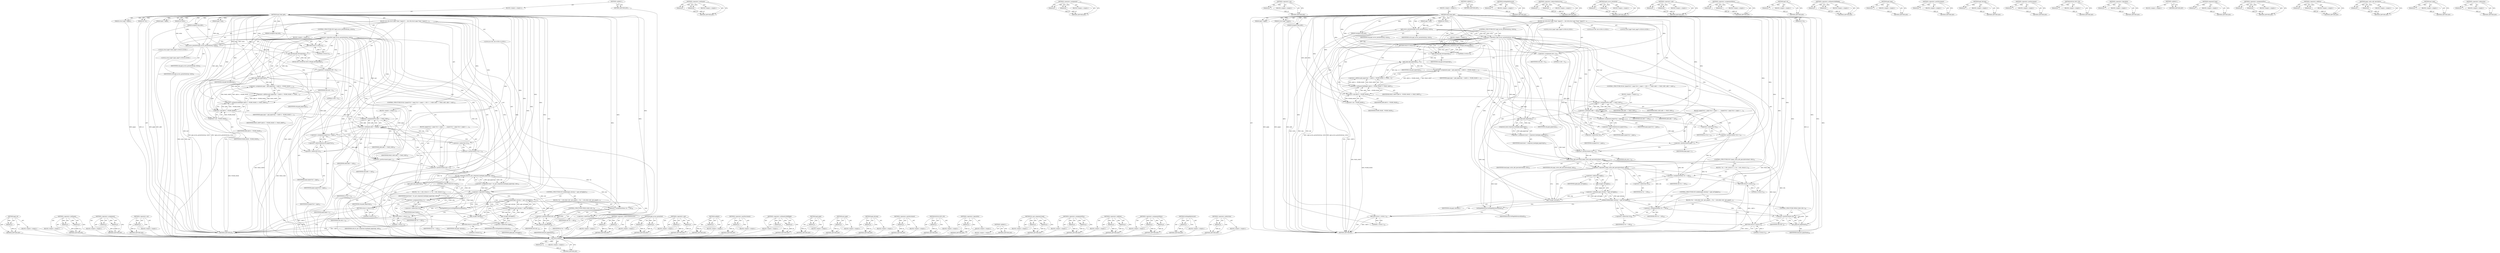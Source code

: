 digraph "&lt;operator&gt;.indirection" {
vulnerable_219 [label=<(METHOD,unlikely)>];
vulnerable_220 [label=<(PARAM,p1)>];
vulnerable_221 [label=<(BLOCK,&lt;empty&gt;,&lt;empty&gt;)>];
vulnerable_222 [label=<(METHOD_RETURN,ANY)>];
vulnerable_200 [label=<(METHOD,&lt;operator&gt;.notEquals)>];
vulnerable_201 [label=<(PARAM,p1)>];
vulnerable_202 [label=<(PARAM,p2)>];
vulnerable_203 [label=<(BLOCK,&lt;empty&gt;,&lt;empty&gt;)>];
vulnerable_204 [label=<(METHOD_RETURN,ANY)>];
vulnerable_154 [label=<(METHOD,&lt;operator&gt;.assignment)>];
vulnerable_155 [label=<(PARAM,p1)>];
vulnerable_156 [label=<(PARAM,p2)>];
vulnerable_157 [label=<(BLOCK,&lt;empty&gt;,&lt;empty&gt;)>];
vulnerable_158 [label=<(METHOD_RETURN,ANY)>];
vulnerable_178 [label=<(METHOD,&lt;operator&gt;.not)>];
vulnerable_179 [label=<(PARAM,p1)>];
vulnerable_180 [label=<(BLOCK,&lt;empty&gt;,&lt;empty&gt;)>];
vulnerable_181 [label=<(METHOD_RETURN,ANY)>];
vulnerable_6 [label=<(METHOD,&lt;global&gt;)<SUB>1</SUB>>];
vulnerable_7 [label=<(BLOCK,&lt;empty&gt;,&lt;empty&gt;)<SUB>1</SUB>>];
vulnerable_8 [label=<(METHOD,gup_huge_pgd)<SUB>1</SUB>>];
vulnerable_9 [label=<(PARAM,pgd_t orig)<SUB>1</SUB>>];
vulnerable_10 [label=<(PARAM,pgd_t *pgdp)<SUB>1</SUB>>];
vulnerable_11 [label=<(PARAM,unsigned long addr)<SUB>1</SUB>>];
vulnerable_12 [label=<(PARAM,unsigned long end)<SUB>2</SUB>>];
vulnerable_13 [label=<(PARAM,int write)<SUB>2</SUB>>];
vulnerable_14 [label=<(PARAM,struct page **pages)<SUB>3</SUB>>];
vulnerable_15 [label=<(PARAM,int *nr)<SUB>3</SUB>>];
vulnerable_16 [label=<(BLOCK,{
	int refs;
	struct page *head, *page;

	if (!...,{
	int refs;
	struct page *head, *page;

	if (!...)<SUB>4</SUB>>];
vulnerable_17 [label="<(LOCAL,int refs: int)<SUB>5</SUB>>"];
vulnerable_18 [label="<(LOCAL,struct page* head: page*)<SUB>6</SUB>>"];
vulnerable_19 [label="<(LOCAL,struct page* page: page*)<SUB>6</SUB>>"];
vulnerable_20 [label=<(CONTROL_STRUCTURE,IF,if (!pgd_access_permitted(orig, write)))<SUB>8</SUB>>];
vulnerable_21 [label=<(&lt;operator&gt;.logicalNot,!pgd_access_permitted(orig, write))<SUB>8</SUB>>];
vulnerable_22 [label=<(pgd_access_permitted,pgd_access_permitted(orig, write))<SUB>8</SUB>>];
vulnerable_23 [label=<(IDENTIFIER,orig,pgd_access_permitted(orig, write))<SUB>8</SUB>>];
vulnerable_24 [label=<(IDENTIFIER,write,pgd_access_permitted(orig, write))<SUB>8</SUB>>];
vulnerable_25 [label=<(BLOCK,&lt;empty&gt;,&lt;empty&gt;)<SUB>9</SUB>>];
vulnerable_26 [label=<(RETURN,return 0;,return 0;)<SUB>9</SUB>>];
vulnerable_27 [label=<(LITERAL,0,return 0;)<SUB>9</SUB>>];
vulnerable_28 [label=<(BUILD_BUG_ON,BUILD_BUG_ON(pgd_devmap(orig)))<SUB>11</SUB>>];
vulnerable_29 [label=<(pgd_devmap,pgd_devmap(orig))<SUB>11</SUB>>];
vulnerable_30 [label=<(IDENTIFIER,orig,pgd_devmap(orig))<SUB>11</SUB>>];
vulnerable_31 [label=<(&lt;operator&gt;.assignment,refs = 0)<SUB>12</SUB>>];
vulnerable_32 [label=<(IDENTIFIER,refs,refs = 0)<SUB>12</SUB>>];
vulnerable_33 [label=<(LITERAL,0,refs = 0)<SUB>12</SUB>>];
vulnerable_34 [label=<(&lt;operator&gt;.assignment,page = pgd_page(orig) + ((addr &amp; ~PGDIR_MASK) &gt;...)<SUB>13</SUB>>];
vulnerable_35 [label=<(IDENTIFIER,page,page = pgd_page(orig) + ((addr &amp; ~PGDIR_MASK) &gt;...)<SUB>13</SUB>>];
vulnerable_36 [label=<(&lt;operator&gt;.addition,pgd_page(orig) + ((addr &amp; ~PGDIR_MASK) &gt;&gt; PAGE_...)<SUB>13</SUB>>];
vulnerable_37 [label=<(pgd_page,pgd_page(orig))<SUB>13</SUB>>];
vulnerable_38 [label=<(IDENTIFIER,orig,pgd_page(orig))<SUB>13</SUB>>];
vulnerable_39 [label=<(&lt;operator&gt;.arithmeticShiftRight,(addr &amp; ~PGDIR_MASK) &gt;&gt; PAGE_SHIFT)<SUB>13</SUB>>];
vulnerable_40 [label=<(&lt;operator&gt;.and,addr &amp; ~PGDIR_MASK)<SUB>13</SUB>>];
vulnerable_41 [label=<(IDENTIFIER,addr,addr &amp; ~PGDIR_MASK)<SUB>13</SUB>>];
vulnerable_42 [label=<(&lt;operator&gt;.not,~PGDIR_MASK)<SUB>13</SUB>>];
vulnerable_43 [label=<(IDENTIFIER,PGDIR_MASK,~PGDIR_MASK)<SUB>13</SUB>>];
vulnerable_44 [label=<(IDENTIFIER,PAGE_SHIFT,(addr &amp; ~PGDIR_MASK) &gt;&gt; PAGE_SHIFT)<SUB>13</SUB>>];
vulnerable_45 [label=<(CONTROL_STRUCTURE,DO,do {
		pages[*nr] = page;
		(*nr)++;
		page++;
 		refs++;
 	} while (addr += PAGE_SIZE, addr != end);)<SUB>14</SUB>>];
vulnerable_46 [label=<(BLOCK,{
		pages[*nr] = page;
		(*nr)++;
		page++;
 		...,{
		pages[*nr] = page;
		(*nr)++;
		page++;
 		...)<SUB>14</SUB>>];
vulnerable_47 [label=<(&lt;operator&gt;.assignment,pages[*nr] = page)<SUB>15</SUB>>];
vulnerable_48 [label=<(&lt;operator&gt;.indirectIndexAccess,pages[*nr])<SUB>15</SUB>>];
vulnerable_49 [label=<(IDENTIFIER,pages,pages[*nr] = page)<SUB>15</SUB>>];
vulnerable_50 [label=<(&lt;operator&gt;.indirection,*nr)<SUB>15</SUB>>];
vulnerable_51 [label=<(IDENTIFIER,nr,pages[*nr] = page)<SUB>15</SUB>>];
vulnerable_52 [label=<(IDENTIFIER,page,pages[*nr] = page)<SUB>15</SUB>>];
vulnerable_53 [label=<(&lt;operator&gt;.postIncrement,(*nr)++)<SUB>16</SUB>>];
vulnerable_54 [label=<(&lt;operator&gt;.indirection,*nr)<SUB>16</SUB>>];
vulnerable_55 [label=<(IDENTIFIER,nr,(*nr)++)<SUB>16</SUB>>];
vulnerable_56 [label=<(&lt;operator&gt;.postIncrement,page++)<SUB>17</SUB>>];
vulnerable_57 [label=<(IDENTIFIER,page,page++)<SUB>17</SUB>>];
vulnerable_58 [label=<(&lt;operator&gt;.postIncrement,refs++)<SUB>18</SUB>>];
vulnerable_59 [label=<(IDENTIFIER,refs,refs++)<SUB>18</SUB>>];
vulnerable_60 [label=<(BLOCK,&lt;empty&gt;,&lt;empty&gt;)<SUB>19</SUB>>];
vulnerable_61 [label=<(&lt;operator&gt;.assignmentPlus,addr += PAGE_SIZE)<SUB>19</SUB>>];
vulnerable_62 [label=<(IDENTIFIER,addr,addr += PAGE_SIZE)<SUB>19</SUB>>];
vulnerable_63 [label=<(IDENTIFIER,PAGE_SIZE,addr += PAGE_SIZE)<SUB>19</SUB>>];
vulnerable_64 [label=<(&lt;operator&gt;.notEquals,addr != end)<SUB>19</SUB>>];
vulnerable_65 [label=<(IDENTIFIER,addr,addr != end)<SUB>19</SUB>>];
vulnerable_66 [label=<(IDENTIFIER,end,addr != end)<SUB>19</SUB>>];
vulnerable_67 [label=<(&lt;operator&gt;.assignment,head = compound_head(pgd_page(orig)))<SUB>21</SUB>>];
vulnerable_68 [label=<(IDENTIFIER,head,head = compound_head(pgd_page(orig)))<SUB>21</SUB>>];
vulnerable_69 [label=<(compound_head,compound_head(pgd_page(orig)))<SUB>21</SUB>>];
vulnerable_70 [label=<(pgd_page,pgd_page(orig))<SUB>21</SUB>>];
vulnerable_71 [label=<(IDENTIFIER,orig,pgd_page(orig))<SUB>21</SUB>>];
vulnerable_72 [label=<(CONTROL_STRUCTURE,IF,if (!page_cache_add_speculative(head, refs)))<SUB>22</SUB>>];
vulnerable_73 [label=<(&lt;operator&gt;.logicalNot,!page_cache_add_speculative(head, refs))<SUB>22</SUB>>];
vulnerable_74 [label=<(page_cache_add_speculative,page_cache_add_speculative(head, refs))<SUB>22</SUB>>];
vulnerable_75 [label=<(IDENTIFIER,head,page_cache_add_speculative(head, refs))<SUB>22</SUB>>];
vulnerable_76 [label=<(IDENTIFIER,refs,page_cache_add_speculative(head, refs))<SUB>22</SUB>>];
vulnerable_77 [label=<(BLOCK,{
 		*nr -= refs;
 		return 0;
 	},{
 		*nr -= refs;
 		return 0;
 	})<SUB>22</SUB>>];
vulnerable_78 [label=<(&lt;operator&gt;.assignmentMinus,*nr -= refs)<SUB>23</SUB>>];
vulnerable_79 [label=<(&lt;operator&gt;.indirection,*nr)<SUB>23</SUB>>];
vulnerable_80 [label=<(IDENTIFIER,nr,*nr -= refs)<SUB>23</SUB>>];
vulnerable_81 [label=<(IDENTIFIER,refs,*nr -= refs)<SUB>23</SUB>>];
vulnerable_82 [label=<(RETURN,return 0;,return 0;)<SUB>24</SUB>>];
vulnerable_83 [label=<(LITERAL,0,return 0;)<SUB>24</SUB>>];
vulnerable_84 [label=<(CONTROL_STRUCTURE,IF,if (unlikely(pgd_val(orig) != pgd_val(*pgdp))))<SUB>27</SUB>>];
vulnerable_85 [label=<(unlikely,unlikely(pgd_val(orig) != pgd_val(*pgdp)))<SUB>27</SUB>>];
vulnerable_86 [label=<(&lt;operator&gt;.notEquals,pgd_val(orig) != pgd_val(*pgdp))<SUB>27</SUB>>];
vulnerable_87 [label=<(pgd_val,pgd_val(orig))<SUB>27</SUB>>];
vulnerable_88 [label=<(IDENTIFIER,orig,pgd_val(orig))<SUB>27</SUB>>];
vulnerable_89 [label=<(pgd_val,pgd_val(*pgdp))<SUB>27</SUB>>];
vulnerable_90 [label=<(&lt;operator&gt;.indirection,*pgdp)<SUB>27</SUB>>];
vulnerable_91 [label=<(IDENTIFIER,pgdp,pgd_val(*pgdp))<SUB>27</SUB>>];
vulnerable_92 [label=<(BLOCK,{
		*nr -= refs;
		while (refs--)
			put_page(h...,{
		*nr -= refs;
		while (refs--)
			put_page(h...)<SUB>27</SUB>>];
vulnerable_93 [label=<(&lt;operator&gt;.assignmentMinus,*nr -= refs)<SUB>28</SUB>>];
vulnerable_94 [label=<(&lt;operator&gt;.indirection,*nr)<SUB>28</SUB>>];
vulnerable_95 [label=<(IDENTIFIER,nr,*nr -= refs)<SUB>28</SUB>>];
vulnerable_96 [label=<(IDENTIFIER,refs,*nr -= refs)<SUB>28</SUB>>];
vulnerable_97 [label=<(CONTROL_STRUCTURE,WHILE,while (refs--))<SUB>29</SUB>>];
vulnerable_98 [label=<(&lt;operator&gt;.postDecrement,refs--)<SUB>29</SUB>>];
vulnerable_99 [label=<(IDENTIFIER,refs,refs--)<SUB>29</SUB>>];
vulnerable_100 [label=<(put_page,put_page(head))<SUB>30</SUB>>];
vulnerable_101 [label=<(IDENTIFIER,head,put_page(head))<SUB>30</SUB>>];
vulnerable_102 [label=<(RETURN,return 0;,return 0;)<SUB>31</SUB>>];
vulnerable_103 [label=<(LITERAL,0,return 0;)<SUB>31</SUB>>];
vulnerable_104 [label=<(SetPageReferenced,SetPageReferenced(head))<SUB>34</SUB>>];
vulnerable_105 [label=<(IDENTIFIER,head,SetPageReferenced(head))<SUB>34</SUB>>];
vulnerable_106 [label=<(RETURN,return 1;,return 1;)<SUB>35</SUB>>];
vulnerable_107 [label=<(LITERAL,1,return 1;)<SUB>35</SUB>>];
vulnerable_108 [label=<(METHOD_RETURN,int)<SUB>1</SUB>>];
vulnerable_110 [label=<(METHOD_RETURN,ANY)<SUB>1</SUB>>];
vulnerable_235 [label=<(METHOD,SetPageReferenced)>];
vulnerable_236 [label=<(PARAM,p1)>];
vulnerable_237 [label=<(BLOCK,&lt;empty&gt;,&lt;empty&gt;)>];
vulnerable_238 [label=<(METHOD_RETURN,ANY)>];
vulnerable_182 [label=<(METHOD,&lt;operator&gt;.indirectIndexAccess)>];
vulnerable_183 [label=<(PARAM,p1)>];
vulnerable_184 [label=<(PARAM,p2)>];
vulnerable_185 [label=<(BLOCK,&lt;empty&gt;,&lt;empty&gt;)>];
vulnerable_186 [label=<(METHOD_RETURN,ANY)>];
vulnerable_141 [label=<(METHOD,pgd_access_permitted)>];
vulnerable_142 [label=<(PARAM,p1)>];
vulnerable_143 [label=<(PARAM,p2)>];
vulnerable_144 [label=<(BLOCK,&lt;empty&gt;,&lt;empty&gt;)>];
vulnerable_145 [label=<(METHOD_RETURN,ANY)>];
vulnerable_173 [label=<(METHOD,&lt;operator&gt;.and)>];
vulnerable_174 [label=<(PARAM,p1)>];
vulnerable_175 [label=<(PARAM,p2)>];
vulnerable_176 [label=<(BLOCK,&lt;empty&gt;,&lt;empty&gt;)>];
vulnerable_177 [label=<(METHOD_RETURN,ANY)>];
vulnerable_214 [label=<(METHOD,&lt;operator&gt;.assignmentMinus)>];
vulnerable_215 [label=<(PARAM,p1)>];
vulnerable_216 [label=<(PARAM,p2)>];
vulnerable_217 [label=<(BLOCK,&lt;empty&gt;,&lt;empty&gt;)>];
vulnerable_218 [label=<(METHOD_RETURN,ANY)>];
vulnerable_223 [label=<(METHOD,pgd_val)>];
vulnerable_224 [label=<(PARAM,p1)>];
vulnerable_225 [label=<(BLOCK,&lt;empty&gt;,&lt;empty&gt;)>];
vulnerable_226 [label=<(METHOD_RETURN,ANY)>];
vulnerable_168 [label=<(METHOD,&lt;operator&gt;.arithmeticShiftRight)>];
vulnerable_169 [label=<(PARAM,p1)>];
vulnerable_170 [label=<(PARAM,p2)>];
vulnerable_171 [label=<(BLOCK,&lt;empty&gt;,&lt;empty&gt;)>];
vulnerable_172 [label=<(METHOD_RETURN,ANY)>];
vulnerable_164 [label=<(METHOD,pgd_page)>];
vulnerable_165 [label=<(PARAM,p1)>];
vulnerable_166 [label=<(BLOCK,&lt;empty&gt;,&lt;empty&gt;)>];
vulnerable_167 [label=<(METHOD_RETURN,ANY)>];
vulnerable_227 [label=<(METHOD,&lt;operator&gt;.postDecrement)>];
vulnerable_228 [label=<(PARAM,p1)>];
vulnerable_229 [label=<(BLOCK,&lt;empty&gt;,&lt;empty&gt;)>];
vulnerable_230 [label=<(METHOD_RETURN,ANY)>];
vulnerable_150 [label=<(METHOD,pgd_devmap)>];
vulnerable_151 [label=<(PARAM,p1)>];
vulnerable_152 [label=<(BLOCK,&lt;empty&gt;,&lt;empty&gt;)>];
vulnerable_153 [label=<(METHOD_RETURN,ANY)>];
vulnerable_191 [label=<(METHOD,&lt;operator&gt;.postIncrement)>];
vulnerable_192 [label=<(PARAM,p1)>];
vulnerable_193 [label=<(BLOCK,&lt;empty&gt;,&lt;empty&gt;)>];
vulnerable_194 [label=<(METHOD_RETURN,ANY)>];
vulnerable_146 [label=<(METHOD,BUILD_BUG_ON)>];
vulnerable_147 [label=<(PARAM,p1)>];
vulnerable_148 [label=<(BLOCK,&lt;empty&gt;,&lt;empty&gt;)>];
vulnerable_149 [label=<(METHOD_RETURN,ANY)>];
vulnerable_137 [label=<(METHOD,&lt;operator&gt;.logicalNot)>];
vulnerable_138 [label=<(PARAM,p1)>];
vulnerable_139 [label=<(BLOCK,&lt;empty&gt;,&lt;empty&gt;)>];
vulnerable_140 [label=<(METHOD_RETURN,ANY)>];
vulnerable_131 [label=<(METHOD,&lt;global&gt;)<SUB>1</SUB>>];
vulnerable_132 [label=<(BLOCK,&lt;empty&gt;,&lt;empty&gt;)>];
vulnerable_133 [label=<(METHOD_RETURN,ANY)>];
vulnerable_205 [label=<(METHOD,compound_head)>];
vulnerable_206 [label=<(PARAM,p1)>];
vulnerable_207 [label=<(BLOCK,&lt;empty&gt;,&lt;empty&gt;)>];
vulnerable_208 [label=<(METHOD_RETURN,ANY)>];
vulnerable_195 [label=<(METHOD,&lt;operator&gt;.assignmentPlus)>];
vulnerable_196 [label=<(PARAM,p1)>];
vulnerable_197 [label=<(PARAM,p2)>];
vulnerable_198 [label=<(BLOCK,&lt;empty&gt;,&lt;empty&gt;)>];
vulnerable_199 [label=<(METHOD_RETURN,ANY)>];
vulnerable_159 [label=<(METHOD,&lt;operator&gt;.addition)>];
vulnerable_160 [label=<(PARAM,p1)>];
vulnerable_161 [label=<(PARAM,p2)>];
vulnerable_162 [label=<(BLOCK,&lt;empty&gt;,&lt;empty&gt;)>];
vulnerable_163 [label=<(METHOD_RETURN,ANY)>];
vulnerable_209 [label=<(METHOD,page_cache_add_speculative)>];
vulnerable_210 [label=<(PARAM,p1)>];
vulnerable_211 [label=<(PARAM,p2)>];
vulnerable_212 [label=<(BLOCK,&lt;empty&gt;,&lt;empty&gt;)>];
vulnerable_213 [label=<(METHOD_RETURN,ANY)>];
vulnerable_231 [label=<(METHOD,put_page)>];
vulnerable_232 [label=<(PARAM,p1)>];
vulnerable_233 [label=<(BLOCK,&lt;empty&gt;,&lt;empty&gt;)>];
vulnerable_234 [label=<(METHOD_RETURN,ANY)>];
vulnerable_187 [label=<(METHOD,&lt;operator&gt;.indirection)>];
vulnerable_188 [label=<(PARAM,p1)>];
vulnerable_189 [label=<(BLOCK,&lt;empty&gt;,&lt;empty&gt;)>];
vulnerable_190 [label=<(METHOD_RETURN,ANY)>];
fixed_218 [label=<(METHOD,pgd_val)>];
fixed_219 [label=<(PARAM,p1)>];
fixed_220 [label=<(BLOCK,&lt;empty&gt;,&lt;empty&gt;)>];
fixed_221 [label=<(METHOD_RETURN,ANY)>];
fixed_199 [label=<(METHOD,&lt;operator&gt;.notEquals)>];
fixed_200 [label=<(PARAM,p1)>];
fixed_201 [label=<(PARAM,p2)>];
fixed_202 [label=<(BLOCK,&lt;empty&gt;,&lt;empty&gt;)>];
fixed_203 [label=<(METHOD_RETURN,ANY)>];
fixed_153 [label=<(METHOD,&lt;operator&gt;.assignment)>];
fixed_154 [label=<(PARAM,p1)>];
fixed_155 [label=<(PARAM,p2)>];
fixed_156 [label=<(BLOCK,&lt;empty&gt;,&lt;empty&gt;)>];
fixed_157 [label=<(METHOD_RETURN,ANY)>];
fixed_177 [label=<(METHOD,&lt;operator&gt;.not)>];
fixed_178 [label=<(PARAM,p1)>];
fixed_179 [label=<(BLOCK,&lt;empty&gt;,&lt;empty&gt;)>];
fixed_180 [label=<(METHOD_RETURN,ANY)>];
fixed_6 [label=<(METHOD,&lt;global&gt;)<SUB>1</SUB>>];
fixed_7 [label=<(BLOCK,&lt;empty&gt;,&lt;empty&gt;)<SUB>1</SUB>>];
fixed_8 [label=<(METHOD,gup_huge_pgd)<SUB>1</SUB>>];
fixed_9 [label=<(PARAM,pgd_t orig)<SUB>1</SUB>>];
fixed_10 [label=<(PARAM,pgd_t *pgdp)<SUB>1</SUB>>];
fixed_11 [label=<(PARAM,unsigned long addr)<SUB>1</SUB>>];
fixed_12 [label=<(PARAM,unsigned long end)<SUB>2</SUB>>];
fixed_13 [label=<(PARAM,int write)<SUB>2</SUB>>];
fixed_14 [label=<(PARAM,struct page **pages)<SUB>3</SUB>>];
fixed_15 [label=<(PARAM,int *nr)<SUB>3</SUB>>];
fixed_16 [label=<(BLOCK,{
	int refs;
	struct page *head, *page;

	if (!...,{
	int refs;
	struct page *head, *page;

	if (!...)<SUB>4</SUB>>];
fixed_17 [label="<(LOCAL,int refs: int)<SUB>5</SUB>>"];
fixed_18 [label="<(LOCAL,struct page* head: page*)<SUB>6</SUB>>"];
fixed_19 [label="<(LOCAL,struct page* page: page*)<SUB>6</SUB>>"];
fixed_20 [label=<(CONTROL_STRUCTURE,IF,if (!pgd_access_permitted(orig, write)))<SUB>8</SUB>>];
fixed_21 [label=<(&lt;operator&gt;.logicalNot,!pgd_access_permitted(orig, write))<SUB>8</SUB>>];
fixed_22 [label=<(pgd_access_permitted,pgd_access_permitted(orig, write))<SUB>8</SUB>>];
fixed_23 [label=<(IDENTIFIER,orig,pgd_access_permitted(orig, write))<SUB>8</SUB>>];
fixed_24 [label=<(IDENTIFIER,write,pgd_access_permitted(orig, write))<SUB>8</SUB>>];
fixed_25 [label=<(BLOCK,&lt;empty&gt;,&lt;empty&gt;)<SUB>9</SUB>>];
fixed_26 [label=<(RETURN,return 0;,return 0;)<SUB>9</SUB>>];
fixed_27 [label=<(LITERAL,0,return 0;)<SUB>9</SUB>>];
fixed_28 [label=<(BUILD_BUG_ON,BUILD_BUG_ON(pgd_devmap(orig)))<SUB>11</SUB>>];
fixed_29 [label=<(pgd_devmap,pgd_devmap(orig))<SUB>11</SUB>>];
fixed_30 [label=<(IDENTIFIER,orig,pgd_devmap(orig))<SUB>11</SUB>>];
fixed_31 [label=<(&lt;operator&gt;.assignment,refs = 0)<SUB>12</SUB>>];
fixed_32 [label=<(IDENTIFIER,refs,refs = 0)<SUB>12</SUB>>];
fixed_33 [label=<(LITERAL,0,refs = 0)<SUB>12</SUB>>];
fixed_34 [label=<(&lt;operator&gt;.assignment,page = pgd_page(orig) + ((addr &amp; ~PGDIR_MASK) &gt;...)<SUB>13</SUB>>];
fixed_35 [label=<(IDENTIFIER,page,page = pgd_page(orig) + ((addr &amp; ~PGDIR_MASK) &gt;...)<SUB>13</SUB>>];
fixed_36 [label=<(&lt;operator&gt;.addition,pgd_page(orig) + ((addr &amp; ~PGDIR_MASK) &gt;&gt; PAGE_...)<SUB>13</SUB>>];
fixed_37 [label=<(pgd_page,pgd_page(orig))<SUB>13</SUB>>];
fixed_38 [label=<(IDENTIFIER,orig,pgd_page(orig))<SUB>13</SUB>>];
fixed_39 [label=<(&lt;operator&gt;.arithmeticShiftRight,(addr &amp; ~PGDIR_MASK) &gt;&gt; PAGE_SHIFT)<SUB>13</SUB>>];
fixed_40 [label=<(&lt;operator&gt;.and,addr &amp; ~PGDIR_MASK)<SUB>13</SUB>>];
fixed_41 [label=<(IDENTIFIER,addr,addr &amp; ~PGDIR_MASK)<SUB>13</SUB>>];
fixed_42 [label=<(&lt;operator&gt;.not,~PGDIR_MASK)<SUB>13</SUB>>];
fixed_43 [label=<(IDENTIFIER,PGDIR_MASK,~PGDIR_MASK)<SUB>13</SUB>>];
fixed_44 [label=<(IDENTIFIER,PAGE_SHIFT,(addr &amp; ~PGDIR_MASK) &gt;&gt; PAGE_SHIFT)<SUB>13</SUB>>];
fixed_45 [label=<(CONTROL_STRUCTURE,DO,do {
		pages[*nr] = page;
		(*nr)++;
		page++;
 		refs++;
 	} while (addr += PAGE_SIZE, addr != end);)<SUB>14</SUB>>];
fixed_46 [label=<(BLOCK,{
		pages[*nr] = page;
		(*nr)++;
		page++;
 		...,{
		pages[*nr] = page;
		(*nr)++;
		page++;
 		...)<SUB>14</SUB>>];
fixed_47 [label=<(&lt;operator&gt;.assignment,pages[*nr] = page)<SUB>15</SUB>>];
fixed_48 [label=<(&lt;operator&gt;.indirectIndexAccess,pages[*nr])<SUB>15</SUB>>];
fixed_49 [label=<(IDENTIFIER,pages,pages[*nr] = page)<SUB>15</SUB>>];
fixed_50 [label=<(&lt;operator&gt;.indirection,*nr)<SUB>15</SUB>>];
fixed_51 [label=<(IDENTIFIER,nr,pages[*nr] = page)<SUB>15</SUB>>];
fixed_52 [label=<(IDENTIFIER,page,pages[*nr] = page)<SUB>15</SUB>>];
fixed_53 [label=<(&lt;operator&gt;.postIncrement,(*nr)++)<SUB>16</SUB>>];
fixed_54 [label=<(&lt;operator&gt;.indirection,*nr)<SUB>16</SUB>>];
fixed_55 [label=<(IDENTIFIER,nr,(*nr)++)<SUB>16</SUB>>];
fixed_56 [label=<(&lt;operator&gt;.postIncrement,page++)<SUB>17</SUB>>];
fixed_57 [label=<(IDENTIFIER,page,page++)<SUB>17</SUB>>];
fixed_58 [label=<(&lt;operator&gt;.postIncrement,refs++)<SUB>18</SUB>>];
fixed_59 [label=<(IDENTIFIER,refs,refs++)<SUB>18</SUB>>];
fixed_60 [label=<(BLOCK,&lt;empty&gt;,&lt;empty&gt;)<SUB>19</SUB>>];
fixed_61 [label=<(&lt;operator&gt;.assignmentPlus,addr += PAGE_SIZE)<SUB>19</SUB>>];
fixed_62 [label=<(IDENTIFIER,addr,addr += PAGE_SIZE)<SUB>19</SUB>>];
fixed_63 [label=<(IDENTIFIER,PAGE_SIZE,addr += PAGE_SIZE)<SUB>19</SUB>>];
fixed_64 [label=<(&lt;operator&gt;.notEquals,addr != end)<SUB>19</SUB>>];
fixed_65 [label=<(IDENTIFIER,addr,addr != end)<SUB>19</SUB>>];
fixed_66 [label=<(IDENTIFIER,end,addr != end)<SUB>19</SUB>>];
fixed_67 [label=<(&lt;operator&gt;.assignment,head = try_get_compound_head(pgd_page(orig), refs))<SUB>21</SUB>>];
fixed_68 [label=<(IDENTIFIER,head,head = try_get_compound_head(pgd_page(orig), refs))<SUB>21</SUB>>];
fixed_69 [label=<(try_get_compound_head,try_get_compound_head(pgd_page(orig), refs))<SUB>21</SUB>>];
fixed_70 [label=<(pgd_page,pgd_page(orig))<SUB>21</SUB>>];
fixed_71 [label=<(IDENTIFIER,orig,pgd_page(orig))<SUB>21</SUB>>];
fixed_72 [label=<(IDENTIFIER,refs,try_get_compound_head(pgd_page(orig), refs))<SUB>21</SUB>>];
fixed_73 [label=<(CONTROL_STRUCTURE,IF,if (!head))<SUB>22</SUB>>];
fixed_74 [label=<(&lt;operator&gt;.logicalNot,!head)<SUB>22</SUB>>];
fixed_75 [label=<(IDENTIFIER,head,!head)<SUB>22</SUB>>];
fixed_76 [label=<(BLOCK,{
 		*nr -= refs;
 		return 0;
 	},{
 		*nr -= refs;
 		return 0;
 	})<SUB>22</SUB>>];
fixed_77 [label=<(&lt;operator&gt;.assignmentMinus,*nr -= refs)<SUB>23</SUB>>];
fixed_78 [label=<(&lt;operator&gt;.indirection,*nr)<SUB>23</SUB>>];
fixed_79 [label=<(IDENTIFIER,nr,*nr -= refs)<SUB>23</SUB>>];
fixed_80 [label=<(IDENTIFIER,refs,*nr -= refs)<SUB>23</SUB>>];
fixed_81 [label=<(RETURN,return 0;,return 0;)<SUB>24</SUB>>];
fixed_82 [label=<(LITERAL,0,return 0;)<SUB>24</SUB>>];
fixed_83 [label=<(CONTROL_STRUCTURE,IF,if (unlikely(pgd_val(orig) != pgd_val(*pgdp))))<SUB>27</SUB>>];
fixed_84 [label=<(unlikely,unlikely(pgd_val(orig) != pgd_val(*pgdp)))<SUB>27</SUB>>];
fixed_85 [label=<(&lt;operator&gt;.notEquals,pgd_val(orig) != pgd_val(*pgdp))<SUB>27</SUB>>];
fixed_86 [label=<(pgd_val,pgd_val(orig))<SUB>27</SUB>>];
fixed_87 [label=<(IDENTIFIER,orig,pgd_val(orig))<SUB>27</SUB>>];
fixed_88 [label=<(pgd_val,pgd_val(*pgdp))<SUB>27</SUB>>];
fixed_89 [label=<(&lt;operator&gt;.indirection,*pgdp)<SUB>27</SUB>>];
fixed_90 [label=<(IDENTIFIER,pgdp,pgd_val(*pgdp))<SUB>27</SUB>>];
fixed_91 [label=<(BLOCK,{
		*nr -= refs;
		while (refs--)
			put_page(h...,{
		*nr -= refs;
		while (refs--)
			put_page(h...)<SUB>27</SUB>>];
fixed_92 [label=<(&lt;operator&gt;.assignmentMinus,*nr -= refs)<SUB>28</SUB>>];
fixed_93 [label=<(&lt;operator&gt;.indirection,*nr)<SUB>28</SUB>>];
fixed_94 [label=<(IDENTIFIER,nr,*nr -= refs)<SUB>28</SUB>>];
fixed_95 [label=<(IDENTIFIER,refs,*nr -= refs)<SUB>28</SUB>>];
fixed_96 [label=<(CONTROL_STRUCTURE,WHILE,while (refs--))<SUB>29</SUB>>];
fixed_97 [label=<(&lt;operator&gt;.postDecrement,refs--)<SUB>29</SUB>>];
fixed_98 [label=<(IDENTIFIER,refs,refs--)<SUB>29</SUB>>];
fixed_99 [label=<(put_page,put_page(head))<SUB>30</SUB>>];
fixed_100 [label=<(IDENTIFIER,head,put_page(head))<SUB>30</SUB>>];
fixed_101 [label=<(RETURN,return 0;,return 0;)<SUB>31</SUB>>];
fixed_102 [label=<(LITERAL,0,return 0;)<SUB>31</SUB>>];
fixed_103 [label=<(SetPageReferenced,SetPageReferenced(head))<SUB>34</SUB>>];
fixed_104 [label=<(IDENTIFIER,head,SetPageReferenced(head))<SUB>34</SUB>>];
fixed_105 [label=<(RETURN,return 1;,return 1;)<SUB>35</SUB>>];
fixed_106 [label=<(LITERAL,1,return 1;)<SUB>35</SUB>>];
fixed_107 [label=<(METHOD_RETURN,int)<SUB>1</SUB>>];
fixed_109 [label=<(METHOD_RETURN,ANY)<SUB>1</SUB>>];
fixed_181 [label=<(METHOD,&lt;operator&gt;.indirectIndexAccess)>];
fixed_182 [label=<(PARAM,p1)>];
fixed_183 [label=<(PARAM,p2)>];
fixed_184 [label=<(BLOCK,&lt;empty&gt;,&lt;empty&gt;)>];
fixed_185 [label=<(METHOD_RETURN,ANY)>];
fixed_140 [label=<(METHOD,pgd_access_permitted)>];
fixed_141 [label=<(PARAM,p1)>];
fixed_142 [label=<(PARAM,p2)>];
fixed_143 [label=<(BLOCK,&lt;empty&gt;,&lt;empty&gt;)>];
fixed_144 [label=<(METHOD_RETURN,ANY)>];
fixed_172 [label=<(METHOD,&lt;operator&gt;.and)>];
fixed_173 [label=<(PARAM,p1)>];
fixed_174 [label=<(PARAM,p2)>];
fixed_175 [label=<(BLOCK,&lt;empty&gt;,&lt;empty&gt;)>];
fixed_176 [label=<(METHOD_RETURN,ANY)>];
fixed_214 [label=<(METHOD,unlikely)>];
fixed_215 [label=<(PARAM,p1)>];
fixed_216 [label=<(BLOCK,&lt;empty&gt;,&lt;empty&gt;)>];
fixed_217 [label=<(METHOD_RETURN,ANY)>];
fixed_222 [label=<(METHOD,&lt;operator&gt;.postDecrement)>];
fixed_223 [label=<(PARAM,p1)>];
fixed_224 [label=<(BLOCK,&lt;empty&gt;,&lt;empty&gt;)>];
fixed_225 [label=<(METHOD_RETURN,ANY)>];
fixed_167 [label=<(METHOD,&lt;operator&gt;.arithmeticShiftRight)>];
fixed_168 [label=<(PARAM,p1)>];
fixed_169 [label=<(PARAM,p2)>];
fixed_170 [label=<(BLOCK,&lt;empty&gt;,&lt;empty&gt;)>];
fixed_171 [label=<(METHOD_RETURN,ANY)>];
fixed_163 [label=<(METHOD,pgd_page)>];
fixed_164 [label=<(PARAM,p1)>];
fixed_165 [label=<(BLOCK,&lt;empty&gt;,&lt;empty&gt;)>];
fixed_166 [label=<(METHOD_RETURN,ANY)>];
fixed_226 [label=<(METHOD,put_page)>];
fixed_227 [label=<(PARAM,p1)>];
fixed_228 [label=<(BLOCK,&lt;empty&gt;,&lt;empty&gt;)>];
fixed_229 [label=<(METHOD_RETURN,ANY)>];
fixed_149 [label=<(METHOD,pgd_devmap)>];
fixed_150 [label=<(PARAM,p1)>];
fixed_151 [label=<(BLOCK,&lt;empty&gt;,&lt;empty&gt;)>];
fixed_152 [label=<(METHOD_RETURN,ANY)>];
fixed_190 [label=<(METHOD,&lt;operator&gt;.postIncrement)>];
fixed_191 [label=<(PARAM,p1)>];
fixed_192 [label=<(BLOCK,&lt;empty&gt;,&lt;empty&gt;)>];
fixed_193 [label=<(METHOD_RETURN,ANY)>];
fixed_145 [label=<(METHOD,BUILD_BUG_ON)>];
fixed_146 [label=<(PARAM,p1)>];
fixed_147 [label=<(BLOCK,&lt;empty&gt;,&lt;empty&gt;)>];
fixed_148 [label=<(METHOD_RETURN,ANY)>];
fixed_136 [label=<(METHOD,&lt;operator&gt;.logicalNot)>];
fixed_137 [label=<(PARAM,p1)>];
fixed_138 [label=<(BLOCK,&lt;empty&gt;,&lt;empty&gt;)>];
fixed_139 [label=<(METHOD_RETURN,ANY)>];
fixed_130 [label=<(METHOD,&lt;global&gt;)<SUB>1</SUB>>];
fixed_131 [label=<(BLOCK,&lt;empty&gt;,&lt;empty&gt;)>];
fixed_132 [label=<(METHOD_RETURN,ANY)>];
fixed_204 [label=<(METHOD,try_get_compound_head)>];
fixed_205 [label=<(PARAM,p1)>];
fixed_206 [label=<(PARAM,p2)>];
fixed_207 [label=<(BLOCK,&lt;empty&gt;,&lt;empty&gt;)>];
fixed_208 [label=<(METHOD_RETURN,ANY)>];
fixed_194 [label=<(METHOD,&lt;operator&gt;.assignmentPlus)>];
fixed_195 [label=<(PARAM,p1)>];
fixed_196 [label=<(PARAM,p2)>];
fixed_197 [label=<(BLOCK,&lt;empty&gt;,&lt;empty&gt;)>];
fixed_198 [label=<(METHOD_RETURN,ANY)>];
fixed_158 [label=<(METHOD,&lt;operator&gt;.addition)>];
fixed_159 [label=<(PARAM,p1)>];
fixed_160 [label=<(PARAM,p2)>];
fixed_161 [label=<(BLOCK,&lt;empty&gt;,&lt;empty&gt;)>];
fixed_162 [label=<(METHOD_RETURN,ANY)>];
fixed_209 [label=<(METHOD,&lt;operator&gt;.assignmentMinus)>];
fixed_210 [label=<(PARAM,p1)>];
fixed_211 [label=<(PARAM,p2)>];
fixed_212 [label=<(BLOCK,&lt;empty&gt;,&lt;empty&gt;)>];
fixed_213 [label=<(METHOD_RETURN,ANY)>];
fixed_230 [label=<(METHOD,SetPageReferenced)>];
fixed_231 [label=<(PARAM,p1)>];
fixed_232 [label=<(BLOCK,&lt;empty&gt;,&lt;empty&gt;)>];
fixed_233 [label=<(METHOD_RETURN,ANY)>];
fixed_186 [label=<(METHOD,&lt;operator&gt;.indirection)>];
fixed_187 [label=<(PARAM,p1)>];
fixed_188 [label=<(BLOCK,&lt;empty&gt;,&lt;empty&gt;)>];
fixed_189 [label=<(METHOD_RETURN,ANY)>];
vulnerable_219 -> vulnerable_220  [key=0, label="AST: "];
vulnerable_219 -> vulnerable_220  [key=1, label="DDG: "];
vulnerable_219 -> vulnerable_221  [key=0, label="AST: "];
vulnerable_219 -> vulnerable_222  [key=0, label="AST: "];
vulnerable_219 -> vulnerable_222  [key=1, label="CFG: "];
vulnerable_220 -> vulnerable_222  [key=0, label="DDG: p1"];
vulnerable_200 -> vulnerable_201  [key=0, label="AST: "];
vulnerable_200 -> vulnerable_201  [key=1, label="DDG: "];
vulnerable_200 -> vulnerable_203  [key=0, label="AST: "];
vulnerable_200 -> vulnerable_202  [key=0, label="AST: "];
vulnerable_200 -> vulnerable_202  [key=1, label="DDG: "];
vulnerable_200 -> vulnerable_204  [key=0, label="AST: "];
vulnerable_200 -> vulnerable_204  [key=1, label="CFG: "];
vulnerable_201 -> vulnerable_204  [key=0, label="DDG: p1"];
vulnerable_202 -> vulnerable_204  [key=0, label="DDG: p2"];
vulnerable_154 -> vulnerable_155  [key=0, label="AST: "];
vulnerable_154 -> vulnerable_155  [key=1, label="DDG: "];
vulnerable_154 -> vulnerable_157  [key=0, label="AST: "];
vulnerable_154 -> vulnerable_156  [key=0, label="AST: "];
vulnerable_154 -> vulnerable_156  [key=1, label="DDG: "];
vulnerable_154 -> vulnerable_158  [key=0, label="AST: "];
vulnerable_154 -> vulnerable_158  [key=1, label="CFG: "];
vulnerable_155 -> vulnerable_158  [key=0, label="DDG: p1"];
vulnerable_156 -> vulnerable_158  [key=0, label="DDG: p2"];
vulnerable_178 -> vulnerable_179  [key=0, label="AST: "];
vulnerable_178 -> vulnerable_179  [key=1, label="DDG: "];
vulnerable_178 -> vulnerable_180  [key=0, label="AST: "];
vulnerable_178 -> vulnerable_181  [key=0, label="AST: "];
vulnerable_178 -> vulnerable_181  [key=1, label="CFG: "];
vulnerable_179 -> vulnerable_181  [key=0, label="DDG: p1"];
vulnerable_6 -> vulnerable_7  [key=0, label="AST: "];
vulnerable_6 -> vulnerable_110  [key=0, label="AST: "];
vulnerable_6 -> vulnerable_110  [key=1, label="CFG: "];
vulnerable_7 -> vulnerable_8  [key=0, label="AST: "];
vulnerable_8 -> vulnerable_9  [key=0, label="AST: "];
vulnerable_8 -> vulnerable_9  [key=1, label="DDG: "];
vulnerable_8 -> vulnerable_10  [key=0, label="AST: "];
vulnerable_8 -> vulnerable_10  [key=1, label="DDG: "];
vulnerable_8 -> vulnerable_11  [key=0, label="AST: "];
vulnerable_8 -> vulnerable_11  [key=1, label="DDG: "];
vulnerable_8 -> vulnerable_12  [key=0, label="AST: "];
vulnerable_8 -> vulnerable_12  [key=1, label="DDG: "];
vulnerable_8 -> vulnerable_13  [key=0, label="AST: "];
vulnerable_8 -> vulnerable_13  [key=1, label="DDG: "];
vulnerable_8 -> vulnerable_14  [key=0, label="AST: "];
vulnerable_8 -> vulnerable_14  [key=1, label="DDG: "];
vulnerable_8 -> vulnerable_15  [key=0, label="AST: "];
vulnerable_8 -> vulnerable_15  [key=1, label="DDG: "];
vulnerable_8 -> vulnerable_16  [key=0, label="AST: "];
vulnerable_8 -> vulnerable_108  [key=0, label="AST: "];
vulnerable_8 -> vulnerable_22  [key=0, label="CFG: "];
vulnerable_8 -> vulnerable_22  [key=1, label="DDG: "];
vulnerable_8 -> vulnerable_31  [key=0, label="DDG: "];
vulnerable_8 -> vulnerable_106  [key=0, label="DDG: "];
vulnerable_8 -> vulnerable_104  [key=0, label="DDG: "];
vulnerable_8 -> vulnerable_107  [key=0, label="DDG: "];
vulnerable_8 -> vulnerable_26  [key=0, label="DDG: "];
vulnerable_8 -> vulnerable_29  [key=0, label="DDG: "];
vulnerable_8 -> vulnerable_47  [key=0, label="DDG: "];
vulnerable_8 -> vulnerable_61  [key=0, label="DDG: "];
vulnerable_8 -> vulnerable_78  [key=0, label="DDG: "];
vulnerable_8 -> vulnerable_82  [key=0, label="DDG: "];
vulnerable_8 -> vulnerable_93  [key=0, label="DDG: "];
vulnerable_8 -> vulnerable_102  [key=0, label="DDG: "];
vulnerable_8 -> vulnerable_27  [key=0, label="DDG: "];
vulnerable_8 -> vulnerable_37  [key=0, label="DDG: "];
vulnerable_8 -> vulnerable_39  [key=0, label="DDG: "];
vulnerable_8 -> vulnerable_56  [key=0, label="DDG: "];
vulnerable_8 -> vulnerable_58  [key=0, label="DDG: "];
vulnerable_8 -> vulnerable_64  [key=0, label="DDG: "];
vulnerable_8 -> vulnerable_70  [key=0, label="DDG: "];
vulnerable_8 -> vulnerable_74  [key=0, label="DDG: "];
vulnerable_8 -> vulnerable_83  [key=0, label="DDG: "];
vulnerable_8 -> vulnerable_103  [key=0, label="DDG: "];
vulnerable_8 -> vulnerable_40  [key=0, label="DDG: "];
vulnerable_8 -> vulnerable_87  [key=0, label="DDG: "];
vulnerable_8 -> vulnerable_98  [key=0, label="DDG: "];
vulnerable_8 -> vulnerable_100  [key=0, label="DDG: "];
vulnerable_8 -> vulnerable_42  [key=0, label="DDG: "];
vulnerable_9 -> vulnerable_22  [key=0, label="DDG: orig"];
vulnerable_10 -> vulnerable_108  [key=0, label="DDG: pgdp"];
vulnerable_11 -> vulnerable_108  [key=0, label="DDG: addr"];
vulnerable_11 -> vulnerable_40  [key=0, label="DDG: addr"];
vulnerable_12 -> vulnerable_108  [key=0, label="DDG: end"];
vulnerable_12 -> vulnerable_64  [key=0, label="DDG: end"];
vulnerable_13 -> vulnerable_22  [key=0, label="DDG: write"];
vulnerable_14 -> vulnerable_108  [key=0, label="DDG: pages"];
vulnerable_15 -> vulnerable_108  [key=0, label="DDG: nr"];
vulnerable_16 -> vulnerable_17  [key=0, label="AST: "];
vulnerable_16 -> vulnerable_18  [key=0, label="AST: "];
vulnerable_16 -> vulnerable_19  [key=0, label="AST: "];
vulnerable_16 -> vulnerable_20  [key=0, label="AST: "];
vulnerable_16 -> vulnerable_28  [key=0, label="AST: "];
vulnerable_16 -> vulnerable_31  [key=0, label="AST: "];
vulnerable_16 -> vulnerable_34  [key=0, label="AST: "];
vulnerable_16 -> vulnerable_45  [key=0, label="AST: "];
vulnerable_16 -> vulnerable_67  [key=0, label="AST: "];
vulnerable_16 -> vulnerable_72  [key=0, label="AST: "];
vulnerable_16 -> vulnerable_84  [key=0, label="AST: "];
vulnerable_16 -> vulnerable_104  [key=0, label="AST: "];
vulnerable_16 -> vulnerable_106  [key=0, label="AST: "];
vulnerable_20 -> vulnerable_21  [key=0, label="AST: "];
vulnerable_20 -> vulnerable_25  [key=0, label="AST: "];
vulnerable_21 -> vulnerable_22  [key=0, label="AST: "];
vulnerable_21 -> vulnerable_26  [key=0, label="CFG: "];
vulnerable_21 -> vulnerable_26  [key=1, label="CDG: "];
vulnerable_21 -> vulnerable_29  [key=0, label="CFG: "];
vulnerable_21 -> vulnerable_29  [key=1, label="CDG: "];
vulnerable_21 -> vulnerable_108  [key=0, label="DDG: pgd_access_permitted(orig, write)"];
vulnerable_21 -> vulnerable_108  [key=1, label="DDG: !pgd_access_permitted(orig, write)"];
vulnerable_21 -> vulnerable_47  [key=0, label="CDG: "];
vulnerable_21 -> vulnerable_34  [key=0, label="CDG: "];
vulnerable_21 -> vulnerable_48  [key=0, label="CDG: "];
vulnerable_21 -> vulnerable_73  [key=0, label="CDG: "];
vulnerable_21 -> vulnerable_64  [key=0, label="CDG: "];
vulnerable_21 -> vulnerable_42  [key=0, label="CDG: "];
vulnerable_21 -> vulnerable_28  [key=0, label="CDG: "];
vulnerable_21 -> vulnerable_37  [key=0, label="CDG: "];
vulnerable_21 -> vulnerable_56  [key=0, label="CDG: "];
vulnerable_21 -> vulnerable_69  [key=0, label="CDG: "];
vulnerable_21 -> vulnerable_67  [key=0, label="CDG: "];
vulnerable_21 -> vulnerable_74  [key=0, label="CDG: "];
vulnerable_21 -> vulnerable_40  [key=0, label="CDG: "];
vulnerable_21 -> vulnerable_50  [key=0, label="CDG: "];
vulnerable_21 -> vulnerable_54  [key=0, label="CDG: "];
vulnerable_21 -> vulnerable_58  [key=0, label="CDG: "];
vulnerable_21 -> vulnerable_61  [key=0, label="CDG: "];
vulnerable_21 -> vulnerable_36  [key=0, label="CDG: "];
vulnerable_21 -> vulnerable_53  [key=0, label="CDG: "];
vulnerable_21 -> vulnerable_70  [key=0, label="CDG: "];
vulnerable_21 -> vulnerable_39  [key=0, label="CDG: "];
vulnerable_21 -> vulnerable_31  [key=0, label="CDG: "];
vulnerable_22 -> vulnerable_23  [key=0, label="AST: "];
vulnerable_22 -> vulnerable_24  [key=0, label="AST: "];
vulnerable_22 -> vulnerable_21  [key=0, label="CFG: "];
vulnerable_22 -> vulnerable_21  [key=1, label="DDG: orig"];
vulnerable_22 -> vulnerable_21  [key=2, label="DDG: write"];
vulnerable_22 -> vulnerable_108  [key=0, label="DDG: orig"];
vulnerable_22 -> vulnerable_108  [key=1, label="DDG: write"];
vulnerable_22 -> vulnerable_29  [key=0, label="DDG: orig"];
vulnerable_25 -> vulnerable_26  [key=0, label="AST: "];
vulnerable_26 -> vulnerable_27  [key=0, label="AST: "];
vulnerable_26 -> vulnerable_108  [key=0, label="CFG: "];
vulnerable_26 -> vulnerable_108  [key=1, label="DDG: &lt;RET&gt;"];
vulnerable_27 -> vulnerable_26  [key=0, label="DDG: 0"];
vulnerable_28 -> vulnerable_29  [key=0, label="AST: "];
vulnerable_28 -> vulnerable_31  [key=0, label="CFG: "];
vulnerable_29 -> vulnerable_30  [key=0, label="AST: "];
vulnerable_29 -> vulnerable_28  [key=0, label="CFG: "];
vulnerable_29 -> vulnerable_28  [key=1, label="DDG: orig"];
vulnerable_29 -> vulnerable_37  [key=0, label="DDG: orig"];
vulnerable_31 -> vulnerable_32  [key=0, label="AST: "];
vulnerable_31 -> vulnerable_33  [key=0, label="AST: "];
vulnerable_31 -> vulnerable_37  [key=0, label="CFG: "];
vulnerable_31 -> vulnerable_58  [key=0, label="DDG: refs"];
vulnerable_34 -> vulnerable_35  [key=0, label="AST: "];
vulnerable_34 -> vulnerable_36  [key=0, label="AST: "];
vulnerable_34 -> vulnerable_50  [key=0, label="CFG: "];
vulnerable_34 -> vulnerable_47  [key=0, label="DDG: page"];
vulnerable_34 -> vulnerable_56  [key=0, label="DDG: page"];
vulnerable_36 -> vulnerable_37  [key=0, label="AST: "];
vulnerable_36 -> vulnerable_39  [key=0, label="AST: "];
vulnerable_36 -> vulnerable_34  [key=0, label="CFG: "];
vulnerable_37 -> vulnerable_38  [key=0, label="AST: "];
vulnerable_37 -> vulnerable_42  [key=0, label="CFG: "];
vulnerable_37 -> vulnerable_34  [key=0, label="DDG: orig"];
vulnerable_37 -> vulnerable_36  [key=0, label="DDG: orig"];
vulnerable_37 -> vulnerable_70  [key=0, label="DDG: orig"];
vulnerable_39 -> vulnerable_40  [key=0, label="AST: "];
vulnerable_39 -> vulnerable_44  [key=0, label="AST: "];
vulnerable_39 -> vulnerable_36  [key=0, label="CFG: "];
vulnerable_39 -> vulnerable_36  [key=1, label="DDG: addr &amp; ~PGDIR_MASK"];
vulnerable_39 -> vulnerable_36  [key=2, label="DDG: PAGE_SHIFT"];
vulnerable_39 -> vulnerable_108  [key=0, label="DDG: PAGE_SHIFT"];
vulnerable_39 -> vulnerable_34  [key=0, label="DDG: addr &amp; ~PGDIR_MASK"];
vulnerable_39 -> vulnerable_34  [key=1, label="DDG: PAGE_SHIFT"];
vulnerable_40 -> vulnerable_41  [key=0, label="AST: "];
vulnerable_40 -> vulnerable_42  [key=0, label="AST: "];
vulnerable_40 -> vulnerable_39  [key=0, label="CFG: "];
vulnerable_40 -> vulnerable_39  [key=1, label="DDG: addr"];
vulnerable_40 -> vulnerable_39  [key=2, label="DDG: ~PGDIR_MASK"];
vulnerable_40 -> vulnerable_61  [key=0, label="DDG: addr"];
vulnerable_42 -> vulnerable_43  [key=0, label="AST: "];
vulnerable_42 -> vulnerable_40  [key=0, label="CFG: "];
vulnerable_42 -> vulnerable_40  [key=1, label="DDG: PGDIR_MASK"];
vulnerable_42 -> vulnerable_108  [key=0, label="DDG: PGDIR_MASK"];
vulnerable_45 -> vulnerable_46  [key=0, label="AST: "];
vulnerable_45 -> vulnerable_60  [key=0, label="AST: "];
vulnerable_46 -> vulnerable_47  [key=0, label="AST: "];
vulnerable_46 -> vulnerable_53  [key=0, label="AST: "];
vulnerable_46 -> vulnerable_56  [key=0, label="AST: "];
vulnerable_46 -> vulnerable_58  [key=0, label="AST: "];
vulnerable_47 -> vulnerable_48  [key=0, label="AST: "];
vulnerable_47 -> vulnerable_52  [key=0, label="AST: "];
vulnerable_47 -> vulnerable_54  [key=0, label="CFG: "];
vulnerable_48 -> vulnerable_49  [key=0, label="AST: "];
vulnerable_48 -> vulnerable_50  [key=0, label="AST: "];
vulnerable_48 -> vulnerable_47  [key=0, label="CFG: "];
vulnerable_50 -> vulnerable_51  [key=0, label="AST: "];
vulnerable_50 -> vulnerable_48  [key=0, label="CFG: "];
vulnerable_53 -> vulnerable_54  [key=0, label="AST: "];
vulnerable_53 -> vulnerable_56  [key=0, label="CFG: "];
vulnerable_53 -> vulnerable_78  [key=0, label="DDG: *nr"];
vulnerable_53 -> vulnerable_93  [key=0, label="DDG: *nr"];
vulnerable_54 -> vulnerable_55  [key=0, label="AST: "];
vulnerable_54 -> vulnerable_53  [key=0, label="CFG: "];
vulnerable_56 -> vulnerable_57  [key=0, label="AST: "];
vulnerable_56 -> vulnerable_58  [key=0, label="CFG: "];
vulnerable_56 -> vulnerable_47  [key=0, label="DDG: page"];
vulnerable_58 -> vulnerable_59  [key=0, label="AST: "];
vulnerable_58 -> vulnerable_61  [key=0, label="CFG: "];
vulnerable_58 -> vulnerable_74  [key=0, label="DDG: refs"];
vulnerable_60 -> vulnerable_61  [key=0, label="AST: "];
vulnerable_60 -> vulnerable_64  [key=0, label="AST: "];
vulnerable_61 -> vulnerable_62  [key=0, label="AST: "];
vulnerable_61 -> vulnerable_63  [key=0, label="AST: "];
vulnerable_61 -> vulnerable_64  [key=0, label="CFG: "];
vulnerable_61 -> vulnerable_64  [key=1, label="DDG: addr"];
vulnerable_61 -> vulnerable_108  [key=0, label="DDG: PAGE_SIZE"];
vulnerable_64 -> vulnerable_65  [key=0, label="AST: "];
vulnerable_64 -> vulnerable_66  [key=0, label="AST: "];
vulnerable_64 -> vulnerable_50  [key=0, label="CFG: "];
vulnerable_64 -> vulnerable_50  [key=1, label="CDG: "];
vulnerable_64 -> vulnerable_70  [key=0, label="CFG: "];
vulnerable_64 -> vulnerable_61  [key=0, label="DDG: addr"];
vulnerable_64 -> vulnerable_61  [key=1, label="CDG: "];
vulnerable_64 -> vulnerable_47  [key=0, label="CDG: "];
vulnerable_64 -> vulnerable_48  [key=0, label="CDG: "];
vulnerable_64 -> vulnerable_64  [key=0, label="CDG: "];
vulnerable_64 -> vulnerable_56  [key=0, label="CDG: "];
vulnerable_64 -> vulnerable_54  [key=0, label="CDG: "];
vulnerable_64 -> vulnerable_58  [key=0, label="CDG: "];
vulnerable_64 -> vulnerable_53  [key=0, label="CDG: "];
vulnerable_67 -> vulnerable_68  [key=0, label="AST: "];
vulnerable_67 -> vulnerable_69  [key=0, label="AST: "];
vulnerable_67 -> vulnerable_74  [key=0, label="CFG: "];
vulnerable_67 -> vulnerable_74  [key=1, label="DDG: head"];
vulnerable_69 -> vulnerable_70  [key=0, label="AST: "];
vulnerable_69 -> vulnerable_67  [key=0, label="CFG: "];
vulnerable_69 -> vulnerable_67  [key=1, label="DDG: pgd_page(orig)"];
vulnerable_70 -> vulnerable_71  [key=0, label="AST: "];
vulnerable_70 -> vulnerable_69  [key=0, label="CFG: "];
vulnerable_70 -> vulnerable_69  [key=1, label="DDG: orig"];
vulnerable_70 -> vulnerable_87  [key=0, label="DDG: orig"];
vulnerable_72 -> vulnerable_73  [key=0, label="AST: "];
vulnerable_72 -> vulnerable_77  [key=0, label="AST: "];
vulnerable_73 -> vulnerable_74  [key=0, label="AST: "];
vulnerable_73 -> vulnerable_79  [key=0, label="CFG: "];
vulnerable_73 -> vulnerable_79  [key=1, label="CDG: "];
vulnerable_73 -> vulnerable_87  [key=0, label="CFG: "];
vulnerable_73 -> vulnerable_87  [key=1, label="CDG: "];
vulnerable_73 -> vulnerable_89  [key=0, label="CDG: "];
vulnerable_73 -> vulnerable_85  [key=0, label="CDG: "];
vulnerable_73 -> vulnerable_82  [key=0, label="CDG: "];
vulnerable_73 -> vulnerable_90  [key=0, label="CDG: "];
vulnerable_73 -> vulnerable_78  [key=0, label="CDG: "];
vulnerable_73 -> vulnerable_86  [key=0, label="CDG: "];
vulnerable_74 -> vulnerable_75  [key=0, label="AST: "];
vulnerable_74 -> vulnerable_76  [key=0, label="AST: "];
vulnerable_74 -> vulnerable_73  [key=0, label="CFG: "];
vulnerable_74 -> vulnerable_73  [key=1, label="DDG: head"];
vulnerable_74 -> vulnerable_73  [key=2, label="DDG: refs"];
vulnerable_74 -> vulnerable_104  [key=0, label="DDG: head"];
vulnerable_74 -> vulnerable_78  [key=0, label="DDG: refs"];
vulnerable_74 -> vulnerable_93  [key=0, label="DDG: refs"];
vulnerable_74 -> vulnerable_98  [key=0, label="DDG: refs"];
vulnerable_74 -> vulnerable_100  [key=0, label="DDG: head"];
vulnerable_77 -> vulnerable_78  [key=0, label="AST: "];
vulnerable_77 -> vulnerable_82  [key=0, label="AST: "];
vulnerable_78 -> vulnerable_79  [key=0, label="AST: "];
vulnerable_78 -> vulnerable_81  [key=0, label="AST: "];
vulnerable_78 -> vulnerable_82  [key=0, label="CFG: "];
vulnerable_79 -> vulnerable_80  [key=0, label="AST: "];
vulnerable_79 -> vulnerable_78  [key=0, label="CFG: "];
vulnerable_82 -> vulnerable_83  [key=0, label="AST: "];
vulnerable_82 -> vulnerable_108  [key=0, label="CFG: "];
vulnerable_82 -> vulnerable_108  [key=1, label="DDG: &lt;RET&gt;"];
vulnerable_83 -> vulnerable_82  [key=0, label="DDG: 0"];
vulnerable_84 -> vulnerable_85  [key=0, label="AST: "];
vulnerable_84 -> vulnerable_92  [key=0, label="AST: "];
vulnerable_85 -> vulnerable_86  [key=0, label="AST: "];
vulnerable_85 -> vulnerable_94  [key=0, label="CFG: "];
vulnerable_85 -> vulnerable_94  [key=1, label="CDG: "];
vulnerable_85 -> vulnerable_104  [key=0, label="CFG: "];
vulnerable_85 -> vulnerable_104  [key=1, label="CDG: "];
vulnerable_85 -> vulnerable_98  [key=0, label="CDG: "];
vulnerable_85 -> vulnerable_102  [key=0, label="CDG: "];
vulnerable_85 -> vulnerable_106  [key=0, label="CDG: "];
vulnerable_85 -> vulnerable_93  [key=0, label="CDG: "];
vulnerable_86 -> vulnerable_87  [key=0, label="AST: "];
vulnerable_86 -> vulnerable_89  [key=0, label="AST: "];
vulnerable_86 -> vulnerable_85  [key=0, label="CFG: "];
vulnerable_86 -> vulnerable_85  [key=1, label="DDG: pgd_val(orig)"];
vulnerable_86 -> vulnerable_85  [key=2, label="DDG: pgd_val(*pgdp)"];
vulnerable_87 -> vulnerable_88  [key=0, label="AST: "];
vulnerable_87 -> vulnerable_90  [key=0, label="CFG: "];
vulnerable_87 -> vulnerable_86  [key=0, label="DDG: orig"];
vulnerable_89 -> vulnerable_90  [key=0, label="AST: "];
vulnerable_89 -> vulnerable_86  [key=0, label="CFG: "];
vulnerable_89 -> vulnerable_86  [key=1, label="DDG: *pgdp"];
vulnerable_90 -> vulnerable_91  [key=0, label="AST: "];
vulnerable_90 -> vulnerable_89  [key=0, label="CFG: "];
vulnerable_92 -> vulnerable_93  [key=0, label="AST: "];
vulnerable_92 -> vulnerable_97  [key=0, label="AST: "];
vulnerable_92 -> vulnerable_102  [key=0, label="AST: "];
vulnerable_93 -> vulnerable_94  [key=0, label="AST: "];
vulnerable_93 -> vulnerable_96  [key=0, label="AST: "];
vulnerable_93 -> vulnerable_98  [key=0, label="CFG: "];
vulnerable_94 -> vulnerable_95  [key=0, label="AST: "];
vulnerable_94 -> vulnerable_93  [key=0, label="CFG: "];
vulnerable_97 -> vulnerable_98  [key=0, label="AST: "];
vulnerable_97 -> vulnerable_100  [key=0, label="AST: "];
vulnerable_98 -> vulnerable_99  [key=0, label="AST: "];
vulnerable_98 -> vulnerable_100  [key=0, label="CFG: "];
vulnerable_98 -> vulnerable_100  [key=1, label="CDG: "];
vulnerable_98 -> vulnerable_102  [key=0, label="CFG: "];
vulnerable_98 -> vulnerable_98  [key=0, label="CDG: "];
vulnerable_100 -> vulnerable_101  [key=0, label="AST: "];
vulnerable_100 -> vulnerable_98  [key=0, label="CFG: "];
vulnerable_102 -> vulnerable_103  [key=0, label="AST: "];
vulnerable_102 -> vulnerable_108  [key=0, label="CFG: "];
vulnerable_102 -> vulnerable_108  [key=1, label="DDG: &lt;RET&gt;"];
vulnerable_103 -> vulnerable_102  [key=0, label="DDG: 0"];
vulnerable_104 -> vulnerable_105  [key=0, label="AST: "];
vulnerable_104 -> vulnerable_106  [key=0, label="CFG: "];
vulnerable_106 -> vulnerable_107  [key=0, label="AST: "];
vulnerable_106 -> vulnerable_108  [key=0, label="CFG: "];
vulnerable_106 -> vulnerable_108  [key=1, label="DDG: &lt;RET&gt;"];
vulnerable_107 -> vulnerable_106  [key=0, label="DDG: 1"];
vulnerable_235 -> vulnerable_236  [key=0, label="AST: "];
vulnerable_235 -> vulnerable_236  [key=1, label="DDG: "];
vulnerable_235 -> vulnerable_237  [key=0, label="AST: "];
vulnerable_235 -> vulnerable_238  [key=0, label="AST: "];
vulnerable_235 -> vulnerable_238  [key=1, label="CFG: "];
vulnerable_236 -> vulnerable_238  [key=0, label="DDG: p1"];
vulnerable_182 -> vulnerable_183  [key=0, label="AST: "];
vulnerable_182 -> vulnerable_183  [key=1, label="DDG: "];
vulnerable_182 -> vulnerable_185  [key=0, label="AST: "];
vulnerable_182 -> vulnerable_184  [key=0, label="AST: "];
vulnerable_182 -> vulnerable_184  [key=1, label="DDG: "];
vulnerable_182 -> vulnerable_186  [key=0, label="AST: "];
vulnerable_182 -> vulnerable_186  [key=1, label="CFG: "];
vulnerable_183 -> vulnerable_186  [key=0, label="DDG: p1"];
vulnerable_184 -> vulnerable_186  [key=0, label="DDG: p2"];
vulnerable_141 -> vulnerable_142  [key=0, label="AST: "];
vulnerable_141 -> vulnerable_142  [key=1, label="DDG: "];
vulnerable_141 -> vulnerable_144  [key=0, label="AST: "];
vulnerable_141 -> vulnerable_143  [key=0, label="AST: "];
vulnerable_141 -> vulnerable_143  [key=1, label="DDG: "];
vulnerable_141 -> vulnerable_145  [key=0, label="AST: "];
vulnerable_141 -> vulnerable_145  [key=1, label="CFG: "];
vulnerable_142 -> vulnerable_145  [key=0, label="DDG: p1"];
vulnerable_143 -> vulnerable_145  [key=0, label="DDG: p2"];
vulnerable_173 -> vulnerable_174  [key=0, label="AST: "];
vulnerable_173 -> vulnerable_174  [key=1, label="DDG: "];
vulnerable_173 -> vulnerable_176  [key=0, label="AST: "];
vulnerable_173 -> vulnerable_175  [key=0, label="AST: "];
vulnerable_173 -> vulnerable_175  [key=1, label="DDG: "];
vulnerable_173 -> vulnerable_177  [key=0, label="AST: "];
vulnerable_173 -> vulnerable_177  [key=1, label="CFG: "];
vulnerable_174 -> vulnerable_177  [key=0, label="DDG: p1"];
vulnerable_175 -> vulnerable_177  [key=0, label="DDG: p2"];
vulnerable_214 -> vulnerable_215  [key=0, label="AST: "];
vulnerable_214 -> vulnerable_215  [key=1, label="DDG: "];
vulnerable_214 -> vulnerable_217  [key=0, label="AST: "];
vulnerable_214 -> vulnerable_216  [key=0, label="AST: "];
vulnerable_214 -> vulnerable_216  [key=1, label="DDG: "];
vulnerable_214 -> vulnerable_218  [key=0, label="AST: "];
vulnerable_214 -> vulnerable_218  [key=1, label="CFG: "];
vulnerable_215 -> vulnerable_218  [key=0, label="DDG: p1"];
vulnerable_216 -> vulnerable_218  [key=0, label="DDG: p2"];
vulnerable_223 -> vulnerable_224  [key=0, label="AST: "];
vulnerable_223 -> vulnerable_224  [key=1, label="DDG: "];
vulnerable_223 -> vulnerable_225  [key=0, label="AST: "];
vulnerable_223 -> vulnerable_226  [key=0, label="AST: "];
vulnerable_223 -> vulnerable_226  [key=1, label="CFG: "];
vulnerable_224 -> vulnerable_226  [key=0, label="DDG: p1"];
vulnerable_168 -> vulnerable_169  [key=0, label="AST: "];
vulnerable_168 -> vulnerable_169  [key=1, label="DDG: "];
vulnerable_168 -> vulnerable_171  [key=0, label="AST: "];
vulnerable_168 -> vulnerable_170  [key=0, label="AST: "];
vulnerable_168 -> vulnerable_170  [key=1, label="DDG: "];
vulnerable_168 -> vulnerable_172  [key=0, label="AST: "];
vulnerable_168 -> vulnerable_172  [key=1, label="CFG: "];
vulnerable_169 -> vulnerable_172  [key=0, label="DDG: p1"];
vulnerable_170 -> vulnerable_172  [key=0, label="DDG: p2"];
vulnerable_164 -> vulnerable_165  [key=0, label="AST: "];
vulnerable_164 -> vulnerable_165  [key=1, label="DDG: "];
vulnerable_164 -> vulnerable_166  [key=0, label="AST: "];
vulnerable_164 -> vulnerable_167  [key=0, label="AST: "];
vulnerable_164 -> vulnerable_167  [key=1, label="CFG: "];
vulnerable_165 -> vulnerable_167  [key=0, label="DDG: p1"];
vulnerable_227 -> vulnerable_228  [key=0, label="AST: "];
vulnerable_227 -> vulnerable_228  [key=1, label="DDG: "];
vulnerable_227 -> vulnerable_229  [key=0, label="AST: "];
vulnerable_227 -> vulnerable_230  [key=0, label="AST: "];
vulnerable_227 -> vulnerable_230  [key=1, label="CFG: "];
vulnerable_228 -> vulnerable_230  [key=0, label="DDG: p1"];
vulnerable_150 -> vulnerable_151  [key=0, label="AST: "];
vulnerable_150 -> vulnerable_151  [key=1, label="DDG: "];
vulnerable_150 -> vulnerable_152  [key=0, label="AST: "];
vulnerable_150 -> vulnerable_153  [key=0, label="AST: "];
vulnerable_150 -> vulnerable_153  [key=1, label="CFG: "];
vulnerable_151 -> vulnerable_153  [key=0, label="DDG: p1"];
vulnerable_191 -> vulnerable_192  [key=0, label="AST: "];
vulnerable_191 -> vulnerable_192  [key=1, label="DDG: "];
vulnerable_191 -> vulnerable_193  [key=0, label="AST: "];
vulnerable_191 -> vulnerable_194  [key=0, label="AST: "];
vulnerable_191 -> vulnerable_194  [key=1, label="CFG: "];
vulnerable_192 -> vulnerable_194  [key=0, label="DDG: p1"];
vulnerable_146 -> vulnerable_147  [key=0, label="AST: "];
vulnerable_146 -> vulnerable_147  [key=1, label="DDG: "];
vulnerable_146 -> vulnerable_148  [key=0, label="AST: "];
vulnerable_146 -> vulnerable_149  [key=0, label="AST: "];
vulnerable_146 -> vulnerable_149  [key=1, label="CFG: "];
vulnerable_147 -> vulnerable_149  [key=0, label="DDG: p1"];
vulnerable_137 -> vulnerable_138  [key=0, label="AST: "];
vulnerable_137 -> vulnerable_138  [key=1, label="DDG: "];
vulnerable_137 -> vulnerable_139  [key=0, label="AST: "];
vulnerable_137 -> vulnerable_140  [key=0, label="AST: "];
vulnerable_137 -> vulnerable_140  [key=1, label="CFG: "];
vulnerable_138 -> vulnerable_140  [key=0, label="DDG: p1"];
vulnerable_131 -> vulnerable_132  [key=0, label="AST: "];
vulnerable_131 -> vulnerable_133  [key=0, label="AST: "];
vulnerable_131 -> vulnerable_133  [key=1, label="CFG: "];
vulnerable_205 -> vulnerable_206  [key=0, label="AST: "];
vulnerable_205 -> vulnerable_206  [key=1, label="DDG: "];
vulnerable_205 -> vulnerable_207  [key=0, label="AST: "];
vulnerable_205 -> vulnerable_208  [key=0, label="AST: "];
vulnerable_205 -> vulnerable_208  [key=1, label="CFG: "];
vulnerable_206 -> vulnerable_208  [key=0, label="DDG: p1"];
vulnerable_195 -> vulnerable_196  [key=0, label="AST: "];
vulnerable_195 -> vulnerable_196  [key=1, label="DDG: "];
vulnerable_195 -> vulnerable_198  [key=0, label="AST: "];
vulnerable_195 -> vulnerable_197  [key=0, label="AST: "];
vulnerable_195 -> vulnerable_197  [key=1, label="DDG: "];
vulnerable_195 -> vulnerable_199  [key=0, label="AST: "];
vulnerable_195 -> vulnerable_199  [key=1, label="CFG: "];
vulnerable_196 -> vulnerable_199  [key=0, label="DDG: p1"];
vulnerable_197 -> vulnerable_199  [key=0, label="DDG: p2"];
vulnerable_159 -> vulnerable_160  [key=0, label="AST: "];
vulnerable_159 -> vulnerable_160  [key=1, label="DDG: "];
vulnerable_159 -> vulnerable_162  [key=0, label="AST: "];
vulnerable_159 -> vulnerable_161  [key=0, label="AST: "];
vulnerable_159 -> vulnerable_161  [key=1, label="DDG: "];
vulnerable_159 -> vulnerable_163  [key=0, label="AST: "];
vulnerable_159 -> vulnerable_163  [key=1, label="CFG: "];
vulnerable_160 -> vulnerable_163  [key=0, label="DDG: p1"];
vulnerable_161 -> vulnerable_163  [key=0, label="DDG: p2"];
vulnerable_209 -> vulnerable_210  [key=0, label="AST: "];
vulnerable_209 -> vulnerable_210  [key=1, label="DDG: "];
vulnerable_209 -> vulnerable_212  [key=0, label="AST: "];
vulnerable_209 -> vulnerable_211  [key=0, label="AST: "];
vulnerable_209 -> vulnerable_211  [key=1, label="DDG: "];
vulnerable_209 -> vulnerable_213  [key=0, label="AST: "];
vulnerable_209 -> vulnerable_213  [key=1, label="CFG: "];
vulnerable_210 -> vulnerable_213  [key=0, label="DDG: p1"];
vulnerable_211 -> vulnerable_213  [key=0, label="DDG: p2"];
vulnerable_231 -> vulnerable_232  [key=0, label="AST: "];
vulnerable_231 -> vulnerable_232  [key=1, label="DDG: "];
vulnerable_231 -> vulnerable_233  [key=0, label="AST: "];
vulnerable_231 -> vulnerable_234  [key=0, label="AST: "];
vulnerable_231 -> vulnerable_234  [key=1, label="CFG: "];
vulnerable_232 -> vulnerable_234  [key=0, label="DDG: p1"];
vulnerable_187 -> vulnerable_188  [key=0, label="AST: "];
vulnerable_187 -> vulnerable_188  [key=1, label="DDG: "];
vulnerable_187 -> vulnerable_189  [key=0, label="AST: "];
vulnerable_187 -> vulnerable_190  [key=0, label="AST: "];
vulnerable_187 -> vulnerable_190  [key=1, label="CFG: "];
vulnerable_188 -> vulnerable_190  [key=0, label="DDG: p1"];
fixed_218 -> fixed_219  [key=0, label="AST: "];
fixed_218 -> fixed_219  [key=1, label="DDG: "];
fixed_218 -> fixed_220  [key=0, label="AST: "];
fixed_218 -> fixed_221  [key=0, label="AST: "];
fixed_218 -> fixed_221  [key=1, label="CFG: "];
fixed_219 -> fixed_221  [key=0, label="DDG: p1"];
fixed_220 -> vulnerable_219  [key=0];
fixed_221 -> vulnerable_219  [key=0];
fixed_199 -> fixed_200  [key=0, label="AST: "];
fixed_199 -> fixed_200  [key=1, label="DDG: "];
fixed_199 -> fixed_202  [key=0, label="AST: "];
fixed_199 -> fixed_201  [key=0, label="AST: "];
fixed_199 -> fixed_201  [key=1, label="DDG: "];
fixed_199 -> fixed_203  [key=0, label="AST: "];
fixed_199 -> fixed_203  [key=1, label="CFG: "];
fixed_200 -> fixed_203  [key=0, label="DDG: p1"];
fixed_201 -> fixed_203  [key=0, label="DDG: p2"];
fixed_202 -> vulnerable_219  [key=0];
fixed_203 -> vulnerable_219  [key=0];
fixed_153 -> fixed_154  [key=0, label="AST: "];
fixed_153 -> fixed_154  [key=1, label="DDG: "];
fixed_153 -> fixed_156  [key=0, label="AST: "];
fixed_153 -> fixed_155  [key=0, label="AST: "];
fixed_153 -> fixed_155  [key=1, label="DDG: "];
fixed_153 -> fixed_157  [key=0, label="AST: "];
fixed_153 -> fixed_157  [key=1, label="CFG: "];
fixed_154 -> fixed_157  [key=0, label="DDG: p1"];
fixed_155 -> fixed_157  [key=0, label="DDG: p2"];
fixed_156 -> vulnerable_219  [key=0];
fixed_157 -> vulnerable_219  [key=0];
fixed_177 -> fixed_178  [key=0, label="AST: "];
fixed_177 -> fixed_178  [key=1, label="DDG: "];
fixed_177 -> fixed_179  [key=0, label="AST: "];
fixed_177 -> fixed_180  [key=0, label="AST: "];
fixed_177 -> fixed_180  [key=1, label="CFG: "];
fixed_178 -> fixed_180  [key=0, label="DDG: p1"];
fixed_179 -> vulnerable_219  [key=0];
fixed_180 -> vulnerable_219  [key=0];
fixed_6 -> fixed_7  [key=0, label="AST: "];
fixed_6 -> fixed_109  [key=0, label="AST: "];
fixed_6 -> fixed_109  [key=1, label="CFG: "];
fixed_7 -> fixed_8  [key=0, label="AST: "];
fixed_8 -> fixed_9  [key=0, label="AST: "];
fixed_8 -> fixed_9  [key=1, label="DDG: "];
fixed_8 -> fixed_10  [key=0, label="AST: "];
fixed_8 -> fixed_10  [key=1, label="DDG: "];
fixed_8 -> fixed_11  [key=0, label="AST: "];
fixed_8 -> fixed_11  [key=1, label="DDG: "];
fixed_8 -> fixed_12  [key=0, label="AST: "];
fixed_8 -> fixed_12  [key=1, label="DDG: "];
fixed_8 -> fixed_13  [key=0, label="AST: "];
fixed_8 -> fixed_13  [key=1, label="DDG: "];
fixed_8 -> fixed_14  [key=0, label="AST: "];
fixed_8 -> fixed_14  [key=1, label="DDG: "];
fixed_8 -> fixed_15  [key=0, label="AST: "];
fixed_8 -> fixed_15  [key=1, label="DDG: "];
fixed_8 -> fixed_16  [key=0, label="AST: "];
fixed_8 -> fixed_107  [key=0, label="AST: "];
fixed_8 -> fixed_22  [key=0, label="CFG: "];
fixed_8 -> fixed_22  [key=1, label="DDG: "];
fixed_8 -> fixed_31  [key=0, label="DDG: "];
fixed_8 -> fixed_105  [key=0, label="DDG: "];
fixed_8 -> fixed_103  [key=0, label="DDG: "];
fixed_8 -> fixed_106  [key=0, label="DDG: "];
fixed_8 -> fixed_26  [key=0, label="DDG: "];
fixed_8 -> fixed_29  [key=0, label="DDG: "];
fixed_8 -> fixed_47  [key=0, label="DDG: "];
fixed_8 -> fixed_61  [key=0, label="DDG: "];
fixed_8 -> fixed_69  [key=0, label="DDG: "];
fixed_8 -> fixed_74  [key=0, label="DDG: "];
fixed_8 -> fixed_77  [key=0, label="DDG: "];
fixed_8 -> fixed_81  [key=0, label="DDG: "];
fixed_8 -> fixed_92  [key=0, label="DDG: "];
fixed_8 -> fixed_101  [key=0, label="DDG: "];
fixed_8 -> fixed_27  [key=0, label="DDG: "];
fixed_8 -> fixed_37  [key=0, label="DDG: "];
fixed_8 -> fixed_39  [key=0, label="DDG: "];
fixed_8 -> fixed_56  [key=0, label="DDG: "];
fixed_8 -> fixed_58  [key=0, label="DDG: "];
fixed_8 -> fixed_64  [key=0, label="DDG: "];
fixed_8 -> fixed_70  [key=0, label="DDG: "];
fixed_8 -> fixed_82  [key=0, label="DDG: "];
fixed_8 -> fixed_102  [key=0, label="DDG: "];
fixed_8 -> fixed_40  [key=0, label="DDG: "];
fixed_8 -> fixed_86  [key=0, label="DDG: "];
fixed_8 -> fixed_97  [key=0, label="DDG: "];
fixed_8 -> fixed_99  [key=0, label="DDG: "];
fixed_8 -> fixed_42  [key=0, label="DDG: "];
fixed_9 -> fixed_22  [key=0, label="DDG: orig"];
fixed_10 -> fixed_107  [key=0, label="DDG: pgdp"];
fixed_11 -> fixed_107  [key=0, label="DDG: addr"];
fixed_11 -> fixed_40  [key=0, label="DDG: addr"];
fixed_12 -> fixed_107  [key=0, label="DDG: end"];
fixed_12 -> fixed_64  [key=0, label="DDG: end"];
fixed_13 -> fixed_22  [key=0, label="DDG: write"];
fixed_14 -> fixed_107  [key=0, label="DDG: pages"];
fixed_15 -> fixed_107  [key=0, label="DDG: nr"];
fixed_16 -> fixed_17  [key=0, label="AST: "];
fixed_16 -> fixed_18  [key=0, label="AST: "];
fixed_16 -> fixed_19  [key=0, label="AST: "];
fixed_16 -> fixed_20  [key=0, label="AST: "];
fixed_16 -> fixed_28  [key=0, label="AST: "];
fixed_16 -> fixed_31  [key=0, label="AST: "];
fixed_16 -> fixed_34  [key=0, label="AST: "];
fixed_16 -> fixed_45  [key=0, label="AST: "];
fixed_16 -> fixed_67  [key=0, label="AST: "];
fixed_16 -> fixed_73  [key=0, label="AST: "];
fixed_16 -> fixed_83  [key=0, label="AST: "];
fixed_16 -> fixed_103  [key=0, label="AST: "];
fixed_16 -> fixed_105  [key=0, label="AST: "];
fixed_17 -> vulnerable_219  [key=0];
fixed_18 -> vulnerable_219  [key=0];
fixed_19 -> vulnerable_219  [key=0];
fixed_20 -> fixed_21  [key=0, label="AST: "];
fixed_20 -> fixed_25  [key=0, label="AST: "];
fixed_21 -> fixed_22  [key=0, label="AST: "];
fixed_21 -> fixed_26  [key=0, label="CFG: "];
fixed_21 -> fixed_26  [key=1, label="CDG: "];
fixed_21 -> fixed_29  [key=0, label="CFG: "];
fixed_21 -> fixed_29  [key=1, label="CDG: "];
fixed_21 -> fixed_107  [key=0, label="DDG: pgd_access_permitted(orig, write)"];
fixed_21 -> fixed_107  [key=1, label="DDG: !pgd_access_permitted(orig, write)"];
fixed_21 -> fixed_47  [key=0, label="CDG: "];
fixed_21 -> fixed_34  [key=0, label="CDG: "];
fixed_21 -> fixed_48  [key=0, label="CDG: "];
fixed_21 -> fixed_64  [key=0, label="CDG: "];
fixed_21 -> fixed_42  [key=0, label="CDG: "];
fixed_21 -> fixed_28  [key=0, label="CDG: "];
fixed_21 -> fixed_37  [key=0, label="CDG: "];
fixed_21 -> fixed_56  [key=0, label="CDG: "];
fixed_21 -> fixed_69  [key=0, label="CDG: "];
fixed_21 -> fixed_67  [key=0, label="CDG: "];
fixed_21 -> fixed_74  [key=0, label="CDG: "];
fixed_21 -> fixed_40  [key=0, label="CDG: "];
fixed_21 -> fixed_50  [key=0, label="CDG: "];
fixed_21 -> fixed_54  [key=0, label="CDG: "];
fixed_21 -> fixed_58  [key=0, label="CDG: "];
fixed_21 -> fixed_61  [key=0, label="CDG: "];
fixed_21 -> fixed_36  [key=0, label="CDG: "];
fixed_21 -> fixed_53  [key=0, label="CDG: "];
fixed_21 -> fixed_70  [key=0, label="CDG: "];
fixed_21 -> fixed_39  [key=0, label="CDG: "];
fixed_21 -> fixed_31  [key=0, label="CDG: "];
fixed_22 -> fixed_23  [key=0, label="AST: "];
fixed_22 -> fixed_24  [key=0, label="AST: "];
fixed_22 -> fixed_21  [key=0, label="CFG: "];
fixed_22 -> fixed_21  [key=1, label="DDG: orig"];
fixed_22 -> fixed_21  [key=2, label="DDG: write"];
fixed_22 -> fixed_107  [key=0, label="DDG: orig"];
fixed_22 -> fixed_107  [key=1, label="DDG: write"];
fixed_22 -> fixed_29  [key=0, label="DDG: orig"];
fixed_23 -> vulnerable_219  [key=0];
fixed_24 -> vulnerable_219  [key=0];
fixed_25 -> fixed_26  [key=0, label="AST: "];
fixed_26 -> fixed_27  [key=0, label="AST: "];
fixed_26 -> fixed_107  [key=0, label="CFG: "];
fixed_26 -> fixed_107  [key=1, label="DDG: &lt;RET&gt;"];
fixed_27 -> fixed_26  [key=0, label="DDG: 0"];
fixed_28 -> fixed_29  [key=0, label="AST: "];
fixed_28 -> fixed_31  [key=0, label="CFG: "];
fixed_29 -> fixed_30  [key=0, label="AST: "];
fixed_29 -> fixed_28  [key=0, label="CFG: "];
fixed_29 -> fixed_28  [key=1, label="DDG: orig"];
fixed_29 -> fixed_37  [key=0, label="DDG: orig"];
fixed_30 -> vulnerable_219  [key=0];
fixed_31 -> fixed_32  [key=0, label="AST: "];
fixed_31 -> fixed_33  [key=0, label="AST: "];
fixed_31 -> fixed_37  [key=0, label="CFG: "];
fixed_31 -> fixed_58  [key=0, label="DDG: refs"];
fixed_32 -> vulnerable_219  [key=0];
fixed_33 -> vulnerable_219  [key=0];
fixed_34 -> fixed_35  [key=0, label="AST: "];
fixed_34 -> fixed_36  [key=0, label="AST: "];
fixed_34 -> fixed_50  [key=0, label="CFG: "];
fixed_34 -> fixed_47  [key=0, label="DDG: page"];
fixed_34 -> fixed_56  [key=0, label="DDG: page"];
fixed_35 -> vulnerable_219  [key=0];
fixed_36 -> fixed_37  [key=0, label="AST: "];
fixed_36 -> fixed_39  [key=0, label="AST: "];
fixed_36 -> fixed_34  [key=0, label="CFG: "];
fixed_37 -> fixed_38  [key=0, label="AST: "];
fixed_37 -> fixed_42  [key=0, label="CFG: "];
fixed_37 -> fixed_34  [key=0, label="DDG: orig"];
fixed_37 -> fixed_36  [key=0, label="DDG: orig"];
fixed_37 -> fixed_70  [key=0, label="DDG: orig"];
fixed_38 -> vulnerable_219  [key=0];
fixed_39 -> fixed_40  [key=0, label="AST: "];
fixed_39 -> fixed_44  [key=0, label="AST: "];
fixed_39 -> fixed_36  [key=0, label="CFG: "];
fixed_39 -> fixed_36  [key=1, label="DDG: addr &amp; ~PGDIR_MASK"];
fixed_39 -> fixed_36  [key=2, label="DDG: PAGE_SHIFT"];
fixed_39 -> fixed_107  [key=0, label="DDG: PAGE_SHIFT"];
fixed_39 -> fixed_34  [key=0, label="DDG: addr &amp; ~PGDIR_MASK"];
fixed_39 -> fixed_34  [key=1, label="DDG: PAGE_SHIFT"];
fixed_40 -> fixed_41  [key=0, label="AST: "];
fixed_40 -> fixed_42  [key=0, label="AST: "];
fixed_40 -> fixed_39  [key=0, label="CFG: "];
fixed_40 -> fixed_39  [key=1, label="DDG: addr"];
fixed_40 -> fixed_39  [key=2, label="DDG: ~PGDIR_MASK"];
fixed_40 -> fixed_61  [key=0, label="DDG: addr"];
fixed_41 -> vulnerable_219  [key=0];
fixed_42 -> fixed_43  [key=0, label="AST: "];
fixed_42 -> fixed_40  [key=0, label="CFG: "];
fixed_42 -> fixed_40  [key=1, label="DDG: PGDIR_MASK"];
fixed_42 -> fixed_107  [key=0, label="DDG: PGDIR_MASK"];
fixed_43 -> vulnerable_219  [key=0];
fixed_44 -> vulnerable_219  [key=0];
fixed_45 -> fixed_46  [key=0, label="AST: "];
fixed_45 -> fixed_60  [key=0, label="AST: "];
fixed_46 -> fixed_47  [key=0, label="AST: "];
fixed_46 -> fixed_53  [key=0, label="AST: "];
fixed_46 -> fixed_56  [key=0, label="AST: "];
fixed_46 -> fixed_58  [key=0, label="AST: "];
fixed_47 -> fixed_48  [key=0, label="AST: "];
fixed_47 -> fixed_52  [key=0, label="AST: "];
fixed_47 -> fixed_54  [key=0, label="CFG: "];
fixed_48 -> fixed_49  [key=0, label="AST: "];
fixed_48 -> fixed_50  [key=0, label="AST: "];
fixed_48 -> fixed_47  [key=0, label="CFG: "];
fixed_49 -> vulnerable_219  [key=0];
fixed_50 -> fixed_51  [key=0, label="AST: "];
fixed_50 -> fixed_48  [key=0, label="CFG: "];
fixed_51 -> vulnerable_219  [key=0];
fixed_52 -> vulnerable_219  [key=0];
fixed_53 -> fixed_54  [key=0, label="AST: "];
fixed_53 -> fixed_56  [key=0, label="CFG: "];
fixed_53 -> fixed_77  [key=0, label="DDG: *nr"];
fixed_53 -> fixed_92  [key=0, label="DDG: *nr"];
fixed_54 -> fixed_55  [key=0, label="AST: "];
fixed_54 -> fixed_53  [key=0, label="CFG: "];
fixed_55 -> vulnerable_219  [key=0];
fixed_56 -> fixed_57  [key=0, label="AST: "];
fixed_56 -> fixed_58  [key=0, label="CFG: "];
fixed_56 -> fixed_47  [key=0, label="DDG: page"];
fixed_57 -> vulnerable_219  [key=0];
fixed_58 -> fixed_59  [key=0, label="AST: "];
fixed_58 -> fixed_61  [key=0, label="CFG: "];
fixed_58 -> fixed_69  [key=0, label="DDG: refs"];
fixed_59 -> vulnerable_219  [key=0];
fixed_60 -> fixed_61  [key=0, label="AST: "];
fixed_60 -> fixed_64  [key=0, label="AST: "];
fixed_61 -> fixed_62  [key=0, label="AST: "];
fixed_61 -> fixed_63  [key=0, label="AST: "];
fixed_61 -> fixed_64  [key=0, label="CFG: "];
fixed_61 -> fixed_64  [key=1, label="DDG: addr"];
fixed_61 -> fixed_107  [key=0, label="DDG: PAGE_SIZE"];
fixed_62 -> vulnerable_219  [key=0];
fixed_63 -> vulnerable_219  [key=0];
fixed_64 -> fixed_65  [key=0, label="AST: "];
fixed_64 -> fixed_66  [key=0, label="AST: "];
fixed_64 -> fixed_50  [key=0, label="CFG: "];
fixed_64 -> fixed_50  [key=1, label="CDG: "];
fixed_64 -> fixed_70  [key=0, label="CFG: "];
fixed_64 -> fixed_61  [key=0, label="DDG: addr"];
fixed_64 -> fixed_61  [key=1, label="CDG: "];
fixed_64 -> fixed_47  [key=0, label="CDG: "];
fixed_64 -> fixed_48  [key=0, label="CDG: "];
fixed_64 -> fixed_64  [key=0, label="CDG: "];
fixed_64 -> fixed_56  [key=0, label="CDG: "];
fixed_64 -> fixed_54  [key=0, label="CDG: "];
fixed_64 -> fixed_58  [key=0, label="CDG: "];
fixed_64 -> fixed_53  [key=0, label="CDG: "];
fixed_65 -> vulnerable_219  [key=0];
fixed_66 -> vulnerable_219  [key=0];
fixed_67 -> fixed_68  [key=0, label="AST: "];
fixed_67 -> fixed_69  [key=0, label="AST: "];
fixed_67 -> fixed_74  [key=0, label="CFG: "];
fixed_67 -> fixed_74  [key=1, label="DDG: head"];
fixed_68 -> vulnerable_219  [key=0];
fixed_69 -> fixed_70  [key=0, label="AST: "];
fixed_69 -> fixed_72  [key=0, label="AST: "];
fixed_69 -> fixed_67  [key=0, label="CFG: "];
fixed_69 -> fixed_67  [key=1, label="DDG: pgd_page(orig)"];
fixed_69 -> fixed_67  [key=2, label="DDG: refs"];
fixed_69 -> fixed_77  [key=0, label="DDG: refs"];
fixed_69 -> fixed_92  [key=0, label="DDG: refs"];
fixed_69 -> fixed_97  [key=0, label="DDG: refs"];
fixed_70 -> fixed_71  [key=0, label="AST: "];
fixed_70 -> fixed_69  [key=0, label="CFG: "];
fixed_70 -> fixed_69  [key=1, label="DDG: orig"];
fixed_70 -> fixed_86  [key=0, label="DDG: orig"];
fixed_71 -> vulnerable_219  [key=0];
fixed_72 -> vulnerable_219  [key=0];
fixed_73 -> fixed_74  [key=0, label="AST: "];
fixed_73 -> fixed_76  [key=0, label="AST: "];
fixed_74 -> fixed_75  [key=0, label="AST: "];
fixed_74 -> fixed_78  [key=0, label="CFG: "];
fixed_74 -> fixed_78  [key=1, label="CDG: "];
fixed_74 -> fixed_86  [key=0, label="CFG: "];
fixed_74 -> fixed_86  [key=1, label="CDG: "];
fixed_74 -> fixed_103  [key=0, label="DDG: head"];
fixed_74 -> fixed_99  [key=0, label="DDG: head"];
fixed_74 -> fixed_77  [key=0, label="CDG: "];
fixed_74 -> fixed_89  [key=0, label="CDG: "];
fixed_74 -> fixed_81  [key=0, label="CDG: "];
fixed_74 -> fixed_84  [key=0, label="CDG: "];
fixed_74 -> fixed_85  [key=0, label="CDG: "];
fixed_74 -> fixed_88  [key=0, label="CDG: "];
fixed_75 -> vulnerable_219  [key=0];
fixed_76 -> fixed_77  [key=0, label="AST: "];
fixed_76 -> fixed_81  [key=0, label="AST: "];
fixed_77 -> fixed_78  [key=0, label="AST: "];
fixed_77 -> fixed_80  [key=0, label="AST: "];
fixed_77 -> fixed_81  [key=0, label="CFG: "];
fixed_78 -> fixed_79  [key=0, label="AST: "];
fixed_78 -> fixed_77  [key=0, label="CFG: "];
fixed_79 -> vulnerable_219  [key=0];
fixed_80 -> vulnerable_219  [key=0];
fixed_81 -> fixed_82  [key=0, label="AST: "];
fixed_81 -> fixed_107  [key=0, label="CFG: "];
fixed_81 -> fixed_107  [key=1, label="DDG: &lt;RET&gt;"];
fixed_82 -> fixed_81  [key=0, label="DDG: 0"];
fixed_83 -> fixed_84  [key=0, label="AST: "];
fixed_83 -> fixed_91  [key=0, label="AST: "];
fixed_84 -> fixed_85  [key=0, label="AST: "];
fixed_84 -> fixed_93  [key=0, label="CFG: "];
fixed_84 -> fixed_93  [key=1, label="CDG: "];
fixed_84 -> fixed_103  [key=0, label="CFG: "];
fixed_84 -> fixed_103  [key=1, label="CDG: "];
fixed_84 -> fixed_92  [key=0, label="CDG: "];
fixed_84 -> fixed_97  [key=0, label="CDG: "];
fixed_84 -> fixed_101  [key=0, label="CDG: "];
fixed_84 -> fixed_105  [key=0, label="CDG: "];
fixed_85 -> fixed_86  [key=0, label="AST: "];
fixed_85 -> fixed_88  [key=0, label="AST: "];
fixed_85 -> fixed_84  [key=0, label="CFG: "];
fixed_85 -> fixed_84  [key=1, label="DDG: pgd_val(orig)"];
fixed_85 -> fixed_84  [key=2, label="DDG: pgd_val(*pgdp)"];
fixed_86 -> fixed_87  [key=0, label="AST: "];
fixed_86 -> fixed_89  [key=0, label="CFG: "];
fixed_86 -> fixed_85  [key=0, label="DDG: orig"];
fixed_87 -> vulnerable_219  [key=0];
fixed_88 -> fixed_89  [key=0, label="AST: "];
fixed_88 -> fixed_85  [key=0, label="CFG: "];
fixed_88 -> fixed_85  [key=1, label="DDG: *pgdp"];
fixed_89 -> fixed_90  [key=0, label="AST: "];
fixed_89 -> fixed_88  [key=0, label="CFG: "];
fixed_90 -> vulnerable_219  [key=0];
fixed_91 -> fixed_92  [key=0, label="AST: "];
fixed_91 -> fixed_96  [key=0, label="AST: "];
fixed_91 -> fixed_101  [key=0, label="AST: "];
fixed_92 -> fixed_93  [key=0, label="AST: "];
fixed_92 -> fixed_95  [key=0, label="AST: "];
fixed_92 -> fixed_97  [key=0, label="CFG: "];
fixed_93 -> fixed_94  [key=0, label="AST: "];
fixed_93 -> fixed_92  [key=0, label="CFG: "];
fixed_94 -> vulnerable_219  [key=0];
fixed_95 -> vulnerable_219  [key=0];
fixed_96 -> fixed_97  [key=0, label="AST: "];
fixed_96 -> fixed_99  [key=0, label="AST: "];
fixed_97 -> fixed_98  [key=0, label="AST: "];
fixed_97 -> fixed_99  [key=0, label="CFG: "];
fixed_97 -> fixed_99  [key=1, label="CDG: "];
fixed_97 -> fixed_101  [key=0, label="CFG: "];
fixed_97 -> fixed_97  [key=0, label="CDG: "];
fixed_98 -> vulnerable_219  [key=0];
fixed_99 -> fixed_100  [key=0, label="AST: "];
fixed_99 -> fixed_97  [key=0, label="CFG: "];
fixed_100 -> vulnerable_219  [key=0];
fixed_101 -> fixed_102  [key=0, label="AST: "];
fixed_101 -> fixed_107  [key=0, label="CFG: "];
fixed_101 -> fixed_107  [key=1, label="DDG: &lt;RET&gt;"];
fixed_102 -> fixed_101  [key=0, label="DDG: 0"];
fixed_103 -> fixed_104  [key=0, label="AST: "];
fixed_103 -> fixed_105  [key=0, label="CFG: "];
fixed_104 -> vulnerable_219  [key=0];
fixed_105 -> fixed_106  [key=0, label="AST: "];
fixed_105 -> fixed_107  [key=0, label="CFG: "];
fixed_105 -> fixed_107  [key=1, label="DDG: &lt;RET&gt;"];
fixed_106 -> fixed_105  [key=0, label="DDG: 1"];
fixed_107 -> vulnerable_219  [key=0];
fixed_109 -> vulnerable_219  [key=0];
fixed_181 -> fixed_182  [key=0, label="AST: "];
fixed_181 -> fixed_182  [key=1, label="DDG: "];
fixed_181 -> fixed_184  [key=0, label="AST: "];
fixed_181 -> fixed_183  [key=0, label="AST: "];
fixed_181 -> fixed_183  [key=1, label="DDG: "];
fixed_181 -> fixed_185  [key=0, label="AST: "];
fixed_181 -> fixed_185  [key=1, label="CFG: "];
fixed_182 -> fixed_185  [key=0, label="DDG: p1"];
fixed_183 -> fixed_185  [key=0, label="DDG: p2"];
fixed_184 -> vulnerable_219  [key=0];
fixed_185 -> vulnerable_219  [key=0];
fixed_140 -> fixed_141  [key=0, label="AST: "];
fixed_140 -> fixed_141  [key=1, label="DDG: "];
fixed_140 -> fixed_143  [key=0, label="AST: "];
fixed_140 -> fixed_142  [key=0, label="AST: "];
fixed_140 -> fixed_142  [key=1, label="DDG: "];
fixed_140 -> fixed_144  [key=0, label="AST: "];
fixed_140 -> fixed_144  [key=1, label="CFG: "];
fixed_141 -> fixed_144  [key=0, label="DDG: p1"];
fixed_142 -> fixed_144  [key=0, label="DDG: p2"];
fixed_143 -> vulnerable_219  [key=0];
fixed_144 -> vulnerable_219  [key=0];
fixed_172 -> fixed_173  [key=0, label="AST: "];
fixed_172 -> fixed_173  [key=1, label="DDG: "];
fixed_172 -> fixed_175  [key=0, label="AST: "];
fixed_172 -> fixed_174  [key=0, label="AST: "];
fixed_172 -> fixed_174  [key=1, label="DDG: "];
fixed_172 -> fixed_176  [key=0, label="AST: "];
fixed_172 -> fixed_176  [key=1, label="CFG: "];
fixed_173 -> fixed_176  [key=0, label="DDG: p1"];
fixed_174 -> fixed_176  [key=0, label="DDG: p2"];
fixed_175 -> vulnerable_219  [key=0];
fixed_176 -> vulnerable_219  [key=0];
fixed_214 -> fixed_215  [key=0, label="AST: "];
fixed_214 -> fixed_215  [key=1, label="DDG: "];
fixed_214 -> fixed_216  [key=0, label="AST: "];
fixed_214 -> fixed_217  [key=0, label="AST: "];
fixed_214 -> fixed_217  [key=1, label="CFG: "];
fixed_215 -> fixed_217  [key=0, label="DDG: p1"];
fixed_216 -> vulnerable_219  [key=0];
fixed_217 -> vulnerable_219  [key=0];
fixed_222 -> fixed_223  [key=0, label="AST: "];
fixed_222 -> fixed_223  [key=1, label="DDG: "];
fixed_222 -> fixed_224  [key=0, label="AST: "];
fixed_222 -> fixed_225  [key=0, label="AST: "];
fixed_222 -> fixed_225  [key=1, label="CFG: "];
fixed_223 -> fixed_225  [key=0, label="DDG: p1"];
fixed_224 -> vulnerable_219  [key=0];
fixed_225 -> vulnerable_219  [key=0];
fixed_167 -> fixed_168  [key=0, label="AST: "];
fixed_167 -> fixed_168  [key=1, label="DDG: "];
fixed_167 -> fixed_170  [key=0, label="AST: "];
fixed_167 -> fixed_169  [key=0, label="AST: "];
fixed_167 -> fixed_169  [key=1, label="DDG: "];
fixed_167 -> fixed_171  [key=0, label="AST: "];
fixed_167 -> fixed_171  [key=1, label="CFG: "];
fixed_168 -> fixed_171  [key=0, label="DDG: p1"];
fixed_169 -> fixed_171  [key=0, label="DDG: p2"];
fixed_170 -> vulnerable_219  [key=0];
fixed_171 -> vulnerable_219  [key=0];
fixed_163 -> fixed_164  [key=0, label="AST: "];
fixed_163 -> fixed_164  [key=1, label="DDG: "];
fixed_163 -> fixed_165  [key=0, label="AST: "];
fixed_163 -> fixed_166  [key=0, label="AST: "];
fixed_163 -> fixed_166  [key=1, label="CFG: "];
fixed_164 -> fixed_166  [key=0, label="DDG: p1"];
fixed_165 -> vulnerable_219  [key=0];
fixed_166 -> vulnerable_219  [key=0];
fixed_226 -> fixed_227  [key=0, label="AST: "];
fixed_226 -> fixed_227  [key=1, label="DDG: "];
fixed_226 -> fixed_228  [key=0, label="AST: "];
fixed_226 -> fixed_229  [key=0, label="AST: "];
fixed_226 -> fixed_229  [key=1, label="CFG: "];
fixed_227 -> fixed_229  [key=0, label="DDG: p1"];
fixed_228 -> vulnerable_219  [key=0];
fixed_229 -> vulnerable_219  [key=0];
fixed_149 -> fixed_150  [key=0, label="AST: "];
fixed_149 -> fixed_150  [key=1, label="DDG: "];
fixed_149 -> fixed_151  [key=0, label="AST: "];
fixed_149 -> fixed_152  [key=0, label="AST: "];
fixed_149 -> fixed_152  [key=1, label="CFG: "];
fixed_150 -> fixed_152  [key=0, label="DDG: p1"];
fixed_151 -> vulnerable_219  [key=0];
fixed_152 -> vulnerable_219  [key=0];
fixed_190 -> fixed_191  [key=0, label="AST: "];
fixed_190 -> fixed_191  [key=1, label="DDG: "];
fixed_190 -> fixed_192  [key=0, label="AST: "];
fixed_190 -> fixed_193  [key=0, label="AST: "];
fixed_190 -> fixed_193  [key=1, label="CFG: "];
fixed_191 -> fixed_193  [key=0, label="DDG: p1"];
fixed_192 -> vulnerable_219  [key=0];
fixed_193 -> vulnerable_219  [key=0];
fixed_145 -> fixed_146  [key=0, label="AST: "];
fixed_145 -> fixed_146  [key=1, label="DDG: "];
fixed_145 -> fixed_147  [key=0, label="AST: "];
fixed_145 -> fixed_148  [key=0, label="AST: "];
fixed_145 -> fixed_148  [key=1, label="CFG: "];
fixed_146 -> fixed_148  [key=0, label="DDG: p1"];
fixed_147 -> vulnerable_219  [key=0];
fixed_148 -> vulnerable_219  [key=0];
fixed_136 -> fixed_137  [key=0, label="AST: "];
fixed_136 -> fixed_137  [key=1, label="DDG: "];
fixed_136 -> fixed_138  [key=0, label="AST: "];
fixed_136 -> fixed_139  [key=0, label="AST: "];
fixed_136 -> fixed_139  [key=1, label="CFG: "];
fixed_137 -> fixed_139  [key=0, label="DDG: p1"];
fixed_138 -> vulnerable_219  [key=0];
fixed_139 -> vulnerable_219  [key=0];
fixed_130 -> fixed_131  [key=0, label="AST: "];
fixed_130 -> fixed_132  [key=0, label="AST: "];
fixed_130 -> fixed_132  [key=1, label="CFG: "];
fixed_131 -> vulnerable_219  [key=0];
fixed_132 -> vulnerable_219  [key=0];
fixed_204 -> fixed_205  [key=0, label="AST: "];
fixed_204 -> fixed_205  [key=1, label="DDG: "];
fixed_204 -> fixed_207  [key=0, label="AST: "];
fixed_204 -> fixed_206  [key=0, label="AST: "];
fixed_204 -> fixed_206  [key=1, label="DDG: "];
fixed_204 -> fixed_208  [key=0, label="AST: "];
fixed_204 -> fixed_208  [key=1, label="CFG: "];
fixed_205 -> fixed_208  [key=0, label="DDG: p1"];
fixed_206 -> fixed_208  [key=0, label="DDG: p2"];
fixed_207 -> vulnerable_219  [key=0];
fixed_208 -> vulnerable_219  [key=0];
fixed_194 -> fixed_195  [key=0, label="AST: "];
fixed_194 -> fixed_195  [key=1, label="DDG: "];
fixed_194 -> fixed_197  [key=0, label="AST: "];
fixed_194 -> fixed_196  [key=0, label="AST: "];
fixed_194 -> fixed_196  [key=1, label="DDG: "];
fixed_194 -> fixed_198  [key=0, label="AST: "];
fixed_194 -> fixed_198  [key=1, label="CFG: "];
fixed_195 -> fixed_198  [key=0, label="DDG: p1"];
fixed_196 -> fixed_198  [key=0, label="DDG: p2"];
fixed_197 -> vulnerable_219  [key=0];
fixed_198 -> vulnerable_219  [key=0];
fixed_158 -> fixed_159  [key=0, label="AST: "];
fixed_158 -> fixed_159  [key=1, label="DDG: "];
fixed_158 -> fixed_161  [key=0, label="AST: "];
fixed_158 -> fixed_160  [key=0, label="AST: "];
fixed_158 -> fixed_160  [key=1, label="DDG: "];
fixed_158 -> fixed_162  [key=0, label="AST: "];
fixed_158 -> fixed_162  [key=1, label="CFG: "];
fixed_159 -> fixed_162  [key=0, label="DDG: p1"];
fixed_160 -> fixed_162  [key=0, label="DDG: p2"];
fixed_161 -> vulnerable_219  [key=0];
fixed_162 -> vulnerable_219  [key=0];
fixed_209 -> fixed_210  [key=0, label="AST: "];
fixed_209 -> fixed_210  [key=1, label="DDG: "];
fixed_209 -> fixed_212  [key=0, label="AST: "];
fixed_209 -> fixed_211  [key=0, label="AST: "];
fixed_209 -> fixed_211  [key=1, label="DDG: "];
fixed_209 -> fixed_213  [key=0, label="AST: "];
fixed_209 -> fixed_213  [key=1, label="CFG: "];
fixed_210 -> fixed_213  [key=0, label="DDG: p1"];
fixed_211 -> fixed_213  [key=0, label="DDG: p2"];
fixed_212 -> vulnerable_219  [key=0];
fixed_213 -> vulnerable_219  [key=0];
fixed_230 -> fixed_231  [key=0, label="AST: "];
fixed_230 -> fixed_231  [key=1, label="DDG: "];
fixed_230 -> fixed_232  [key=0, label="AST: "];
fixed_230 -> fixed_233  [key=0, label="AST: "];
fixed_230 -> fixed_233  [key=1, label="CFG: "];
fixed_231 -> fixed_233  [key=0, label="DDG: p1"];
fixed_232 -> vulnerable_219  [key=0];
fixed_233 -> vulnerable_219  [key=0];
fixed_186 -> fixed_187  [key=0, label="AST: "];
fixed_186 -> fixed_187  [key=1, label="DDG: "];
fixed_186 -> fixed_188  [key=0, label="AST: "];
fixed_186 -> fixed_189  [key=0, label="AST: "];
fixed_186 -> fixed_189  [key=1, label="CFG: "];
fixed_187 -> fixed_189  [key=0, label="DDG: p1"];
fixed_188 -> vulnerable_219  [key=0];
fixed_189 -> vulnerable_219  [key=0];
}

